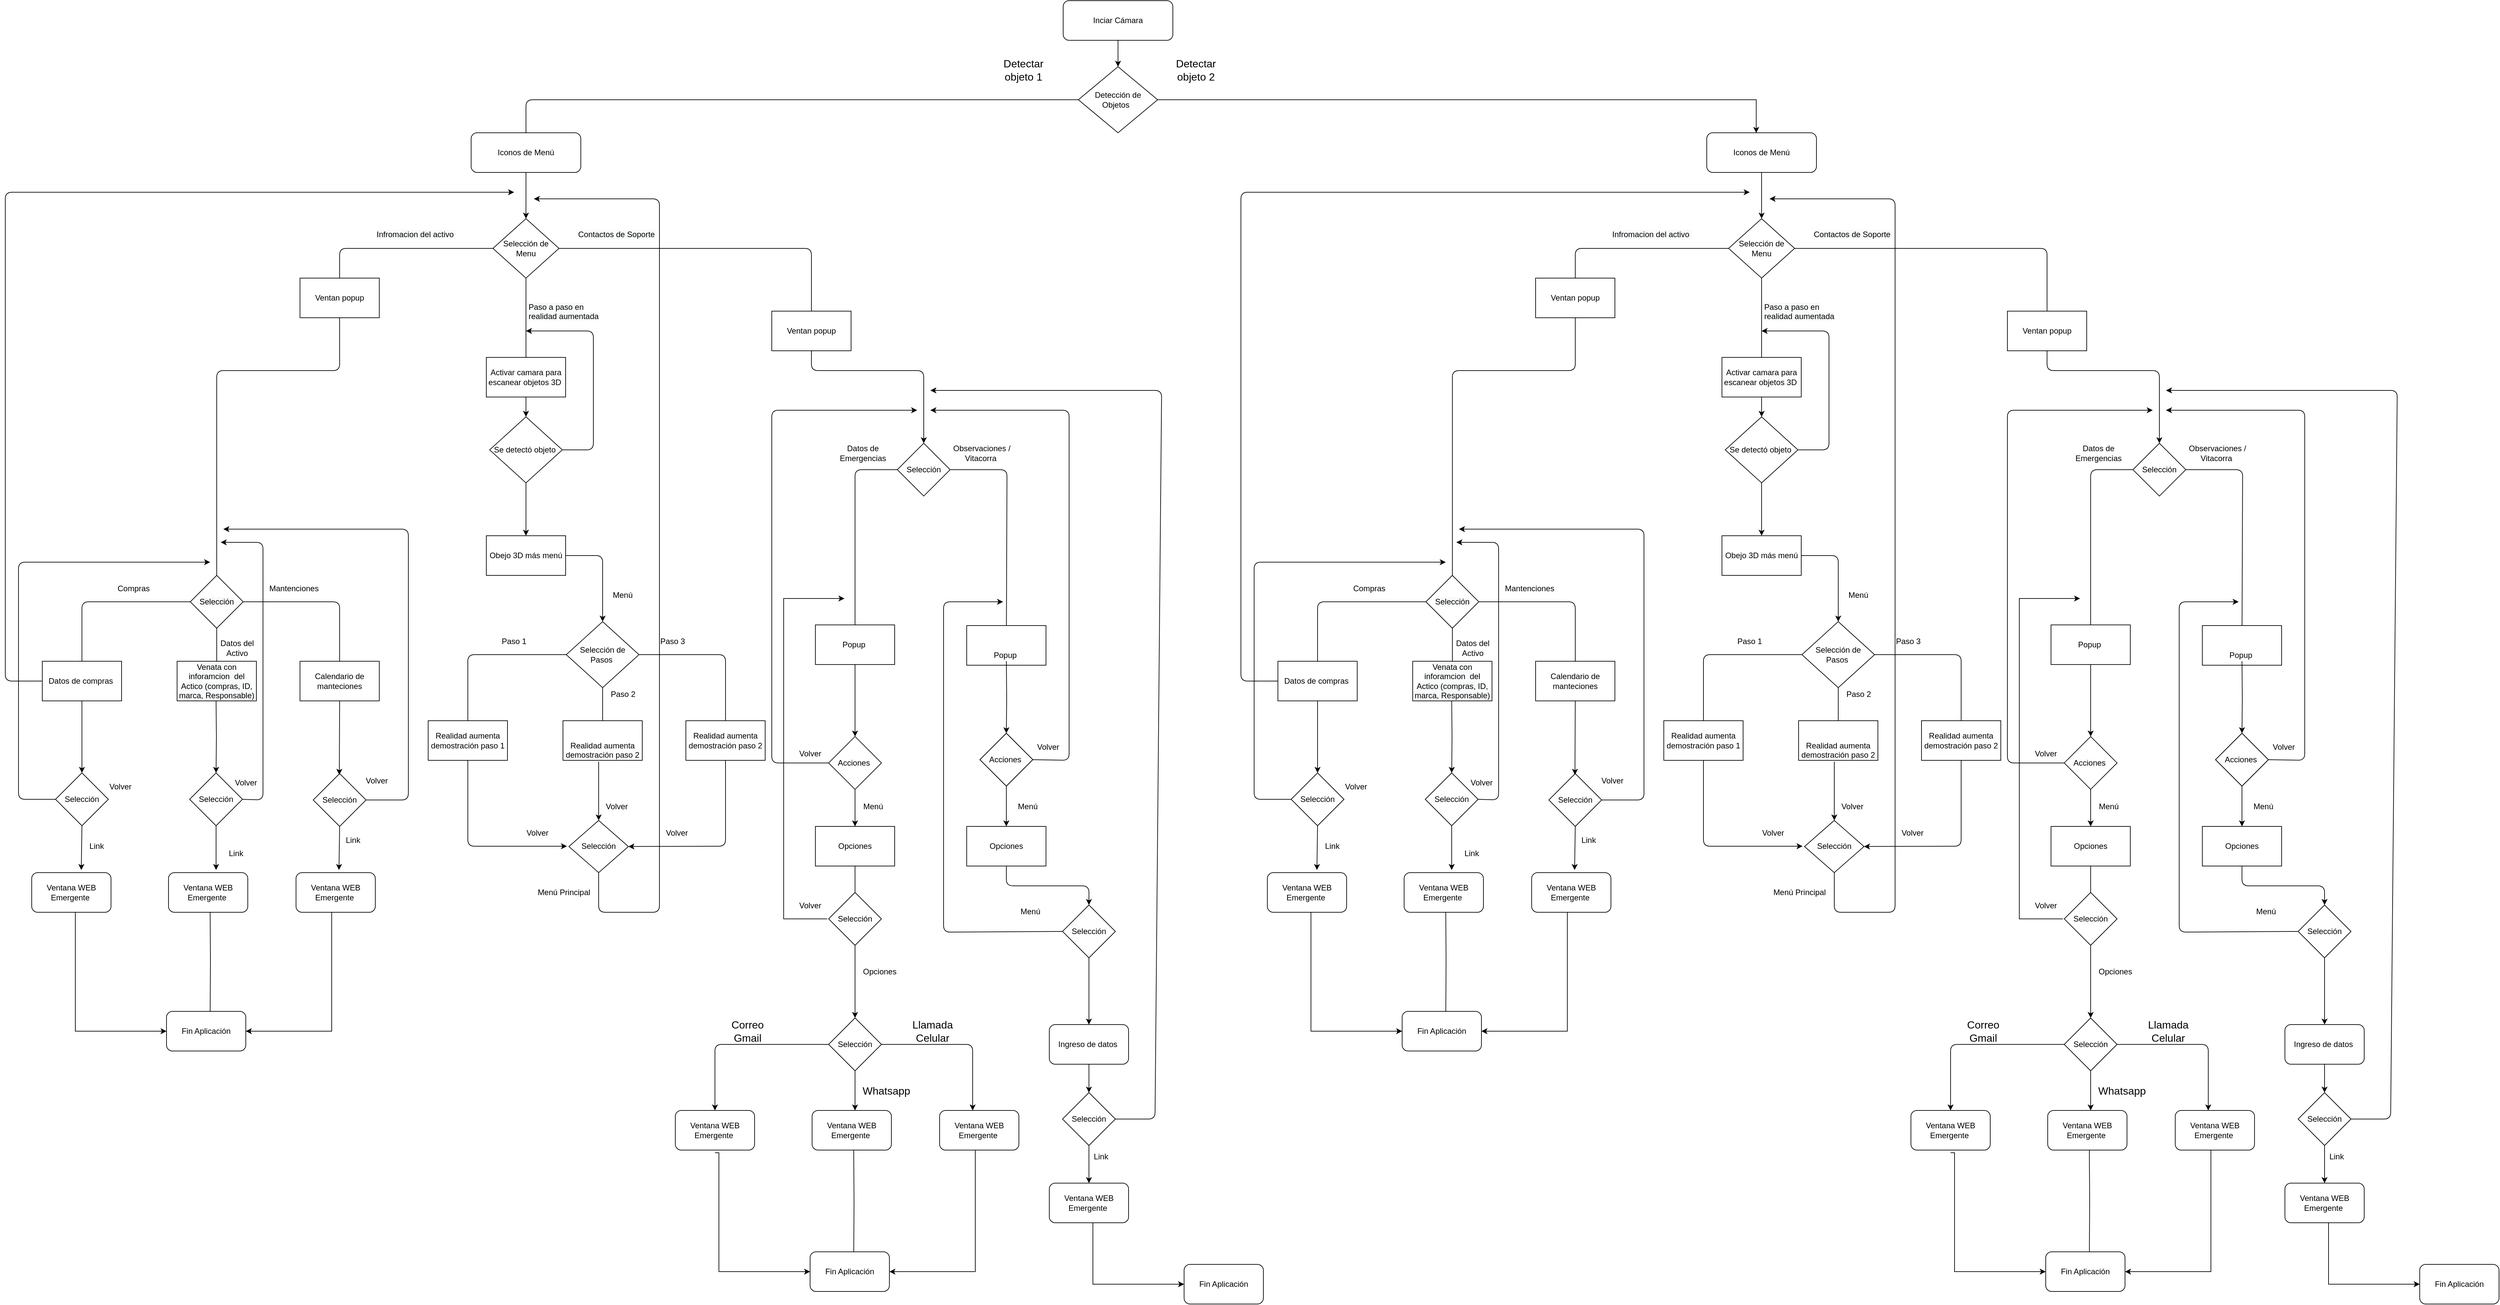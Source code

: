 <mxfile version="14.0.5" type="github"><diagram id="n-ttd5dStxRrCaQWThvV" name="Page-1"><mxGraphModel dx="5567" dy="2350" grid="1" gridSize="10" guides="1" tooltips="1" connect="1" arrows="1" fold="1" page="1" pageScale="1" pageWidth="827" pageHeight="1169" math="0" shadow="0"><root><mxCell id="0"/><mxCell id="1" parent="0"/><mxCell id="MlQa0tEh4fa47l_z2eBq-1" value="Iconos de Menú" style="rounded=1;whiteSpace=wrap;html=1;" vertex="1" parent="1"><mxGeometry x="45" y="200" width="166" height="60" as="geometry"/></mxCell><mxCell id="MlQa0tEh4fa47l_z2eBq-2" value="Selección de Menu" style="rhombus;whiteSpace=wrap;html=1;" vertex="1" parent="1"><mxGeometry x="78" y="330" width="100" height="90" as="geometry"/></mxCell><mxCell id="MlQa0tEh4fa47l_z2eBq-3" value="Ventan popup" style="rounded=0;whiteSpace=wrap;html=1;" vertex="1" parent="1"><mxGeometry x="-214" y="420" width="120" height="60" as="geometry"/></mxCell><mxCell id="MlQa0tEh4fa47l_z2eBq-4" value="Activar camara para escanear objetos 3D&amp;nbsp;" style="rounded=0;whiteSpace=wrap;html=1;" vertex="1" parent="1"><mxGeometry x="68" y="540" width="120" height="60" as="geometry"/></mxCell><mxCell id="MlQa0tEh4fa47l_z2eBq-5" value="Ventan popup" style="rounded=0;whiteSpace=wrap;html=1;" vertex="1" parent="1"><mxGeometry x="500" y="470" width="120" height="60" as="geometry"/></mxCell><mxCell id="MlQa0tEh4fa47l_z2eBq-6" value="" style="endArrow=none;html=1;entryX=0;entryY=0.5;entryDx=0;entryDy=0;exitX=0.5;exitY=0;exitDx=0;exitDy=0;" edge="1" parent="1" source="MlQa0tEh4fa47l_z2eBq-3" target="MlQa0tEh4fa47l_z2eBq-2"><mxGeometry width="50" height="50" relative="1" as="geometry"><mxPoint x="104" y="540" as="sourcePoint"/><mxPoint x="154" y="490" as="targetPoint"/><Array as="points"><mxPoint x="-154" y="375"/></Array></mxGeometry></mxCell><mxCell id="MlQa0tEh4fa47l_z2eBq-7" value="" style="endArrow=none;html=1;entryX=1;entryY=0.5;entryDx=0;entryDy=0;exitX=0.5;exitY=0;exitDx=0;exitDy=0;" edge="1" parent="1" source="MlQa0tEh4fa47l_z2eBq-5" target="MlQa0tEh4fa47l_z2eBq-2"><mxGeometry width="50" height="50" relative="1" as="geometry"><mxPoint x="-56" y="460" as="sourcePoint"/><mxPoint x="98" y="390" as="targetPoint"/><Array as="points"><mxPoint x="560" y="375"/><mxPoint x="420" y="375"/></Array></mxGeometry></mxCell><mxCell id="MlQa0tEh4fa47l_z2eBq-8" value="" style="endArrow=none;html=1;entryX=0.5;entryY=1;entryDx=0;entryDy=0;exitX=0.5;exitY=0;exitDx=0;exitDy=0;" edge="1" parent="1" source="MlQa0tEh4fa47l_z2eBq-4" target="MlQa0tEh4fa47l_z2eBq-2"><mxGeometry width="50" height="50" relative="1" as="geometry"><mxPoint x="104" y="540" as="sourcePoint"/><mxPoint x="154" y="490" as="targetPoint"/></mxGeometry></mxCell><mxCell id="MlQa0tEh4fa47l_z2eBq-16" style="edgeStyle=orthogonalEdgeStyle;rounded=0;orthogonalLoop=1;jettySize=auto;html=1;exitX=1;exitY=0.5;exitDx=0;exitDy=0;entryX=0.451;entryY=0.003;entryDx=0;entryDy=0;entryPerimeter=0;" edge="1" parent="1" source="MlQa0tEh4fa47l_z2eBq-12" target="MlQa0tEh4fa47l_z2eBq-355"><mxGeometry relative="1" as="geometry"><mxPoint x="1918" y="242.99" as="targetPoint"/><Array as="points"><mxPoint x="1990" y="150"/></Array></mxGeometry></mxCell><mxCell id="MlQa0tEh4fa47l_z2eBq-12" value="Detección de Objetos&amp;nbsp;&amp;nbsp;" style="rhombus;whiteSpace=wrap;html=1;" vertex="1" parent="1"><mxGeometry x="964" y="100" width="120" height="100" as="geometry"/></mxCell><mxCell id="MlQa0tEh4fa47l_z2eBq-14" value="" style="endArrow=none;html=1;exitX=0;exitY=0.5;exitDx=0;exitDy=0;entryX=0.5;entryY=0;entryDx=0;entryDy=0;" edge="1" parent="1" source="MlQa0tEh4fa47l_z2eBq-12" target="MlQa0tEh4fa47l_z2eBq-1"><mxGeometry width="50" height="50" relative="1" as="geometry"><mxPoint x="390" y="230" as="sourcePoint"/><mxPoint x="133" y="110" as="targetPoint"/><Array as="points"><mxPoint x="128" y="150"/></Array></mxGeometry></mxCell><mxCell id="MlQa0tEh4fa47l_z2eBq-24" value="" style="edgeStyle=orthogonalEdgeStyle;rounded=0;orthogonalLoop=1;jettySize=auto;html=1;" edge="1" parent="1" source="MlQa0tEh4fa47l_z2eBq-23" target="MlQa0tEh4fa47l_z2eBq-12"><mxGeometry relative="1" as="geometry"/></mxCell><mxCell id="MlQa0tEh4fa47l_z2eBq-23" value="Inciar Cámara" style="rounded=1;whiteSpace=wrap;html=1;" vertex="1" parent="1"><mxGeometry x="941" width="166" height="60" as="geometry"/></mxCell><mxCell id="MlQa0tEh4fa47l_z2eBq-38" value="&#10;&#10;&lt;span style=&quot;color: rgb(0, 0, 0); font-family: helvetica; font-size: 12px; font-style: normal; font-weight: 400; letter-spacing: normal; text-align: center; text-indent: 0px; text-transform: none; word-spacing: 0px; background-color: rgb(248, 249, 250); display: inline; float: none;&quot;&gt;Selección&lt;/span&gt;&#10;&#10;" style="rhombus;whiteSpace=wrap;html=1;" vertex="1" parent="1"><mxGeometry x="-380" y="870" width="80" height="80" as="geometry"/></mxCell><mxCell id="MlQa0tEh4fa47l_z2eBq-39" value="" style="endArrow=none;html=1;exitX=0.5;exitY=0;exitDx=0;exitDy=0;entryX=0.5;entryY=1;entryDx=0;entryDy=0;" edge="1" parent="1" source="MlQa0tEh4fa47l_z2eBq-38" target="MlQa0tEh4fa47l_z2eBq-3"><mxGeometry width="50" height="50" relative="1" as="geometry"><mxPoint x="360" y="620" as="sourcePoint"/><mxPoint x="410" y="570" as="targetPoint"/><Array as="points"><mxPoint x="-340" y="560"/><mxPoint x="-154" y="560"/></Array></mxGeometry></mxCell><mxCell id="MlQa0tEh4fa47l_z2eBq-40" value="" style="endArrow=none;html=1;exitX=0;exitY=0.5;exitDx=0;exitDy=0;" edge="1" parent="1" source="MlQa0tEh4fa47l_z2eBq-38" target="MlQa0tEh4fa47l_z2eBq-41"><mxGeometry width="50" height="50" relative="1" as="geometry"><mxPoint x="86" y="890" as="sourcePoint"/><mxPoint x="136" y="840" as="targetPoint"/><Array as="points"><mxPoint x="-544" y="910"/></Array></mxGeometry></mxCell><mxCell id="MlQa0tEh4fa47l_z2eBq-72" value="" style="edgeStyle=orthogonalEdgeStyle;rounded=0;orthogonalLoop=1;jettySize=auto;html=1;entryX=0.5;entryY=0;entryDx=0;entryDy=0;" edge="1" parent="1" source="MlQa0tEh4fa47l_z2eBq-41" target="MlQa0tEh4fa47l_z2eBq-86"><mxGeometry relative="1" as="geometry"/></mxCell><mxCell id="MlQa0tEh4fa47l_z2eBq-41" value="Datos de compras&amp;nbsp;" style="rounded=0;whiteSpace=wrap;html=1;" vertex="1" parent="1"><mxGeometry x="-604" y="1000" width="120" height="60" as="geometry"/></mxCell><mxCell id="MlQa0tEh4fa47l_z2eBq-42" value="" style="endArrow=none;html=1;exitX=0.5;exitY=1;exitDx=0;exitDy=0;" edge="1" parent="1" target="MlQa0tEh4fa47l_z2eBq-43" source="MlQa0tEh4fa47l_z2eBq-38"><mxGeometry width="50" height="50" relative="1" as="geometry"><mxPoint x="-354" y="950" as="sourcePoint"/><mxPoint x="306" y="870" as="targetPoint"/></mxGeometry></mxCell><mxCell id="MlQa0tEh4fa47l_z2eBq-43" value="&#10;&#10;&lt;span style=&quot;color: rgb(0, 0, 0); font-family: helvetica; font-size: 12px; font-style: normal; font-weight: 400; letter-spacing: normal; text-align: center; text-indent: 0px; text-transform: none; word-spacing: 0px; background-color: rgb(248, 249, 250); display: inline; float: none;&quot;&gt;Venata con inforamcion&amp;nbsp; del Actico (compras, ID, marca, Responsable)&lt;/span&gt;&#10;&#10;" style="rounded=0;whiteSpace=wrap;html=1;" vertex="1" parent="1"><mxGeometry x="-400" y="1000" width="120" height="60" as="geometry"/></mxCell><mxCell id="MlQa0tEh4fa47l_z2eBq-44" value="" style="endArrow=none;html=1;exitX=1;exitY=0.5;exitDx=0;exitDy=0;" edge="1" parent="1" target="MlQa0tEh4fa47l_z2eBq-45" source="MlQa0tEh4fa47l_z2eBq-38"><mxGeometry width="50" height="50" relative="1" as="geometry"><mxPoint x="10" y="935" as="sourcePoint"/><mxPoint x="526" y="865" as="targetPoint"/><Array as="points"><mxPoint x="-154" y="910"/></Array></mxGeometry></mxCell><mxCell id="MlQa0tEh4fa47l_z2eBq-45" value="Calendario de manteciones" style="rounded=0;whiteSpace=wrap;html=1;" vertex="1" parent="1"><mxGeometry x="-214" y="1000" width="120" height="60" as="geometry"/></mxCell><mxCell id="MlQa0tEh4fa47l_z2eBq-46" value="Compras&amp;nbsp;" style="text;html=1;strokeColor=none;fillColor=none;align=center;verticalAlign=middle;whiteSpace=wrap;rounded=0;" vertex="1" parent="1"><mxGeometry x="-484" y="880" width="40" height="20" as="geometry"/></mxCell><mxCell id="MlQa0tEh4fa47l_z2eBq-47" value="Datos del Activo" style="text;html=1;strokeColor=none;fillColor=none;align=center;verticalAlign=middle;whiteSpace=wrap;rounded=0;" vertex="1" parent="1"><mxGeometry x="-344" y="970" width="70" height="20" as="geometry"/></mxCell><mxCell id="MlQa0tEh4fa47l_z2eBq-48" value="Mantenciones" style="text;html=1;strokeColor=none;fillColor=none;align=center;verticalAlign=middle;whiteSpace=wrap;rounded=0;" vertex="1" parent="1"><mxGeometry x="-274" y="880" width="102" height="20" as="geometry"/></mxCell><mxCell id="MlQa0tEh4fa47l_z2eBq-49" value="Selección de Pasos&amp;nbsp;" style="rhombus;whiteSpace=wrap;html=1;" vertex="1" parent="1"><mxGeometry x="189" y="940" width="110" height="100" as="geometry"/></mxCell><mxCell id="MlQa0tEh4fa47l_z2eBq-50" value="" style="endArrow=none;html=1;exitX=0;exitY=0.5;exitDx=0;exitDy=0;" edge="1" parent="1" source="MlQa0tEh4fa47l_z2eBq-49" target="MlQa0tEh4fa47l_z2eBq-51"><mxGeometry width="50" height="50" relative="1" as="geometry"><mxPoint x="670" y="850" as="sourcePoint"/><mxPoint x="720" y="800" as="targetPoint"/><Array as="points"><mxPoint x="40" y="990"/></Array></mxGeometry></mxCell><mxCell id="MlQa0tEh4fa47l_z2eBq-51" value="Realidad aumenta demostración paso 1" style="rounded=0;whiteSpace=wrap;html=1;" vertex="1" parent="1"><mxGeometry x="-20" y="1090" width="120" height="60" as="geometry"/></mxCell><mxCell id="MlQa0tEh4fa47l_z2eBq-52" value="" style="endArrow=none;html=1;exitX=0.5;exitY=1;exitDx=0;exitDy=0;" edge="1" parent="1" target="MlQa0tEh4fa47l_z2eBq-53"><mxGeometry width="50" height="50" relative="1" as="geometry"><mxPoint x="244" y="1040" as="sourcePoint"/><mxPoint x="890" y="950" as="targetPoint"/></mxGeometry></mxCell><mxCell id="MlQa0tEh4fa47l_z2eBq-53" value="&lt;br&gt;&lt;br&gt;Realidad aumenta demostración paso 2" style="rounded=0;whiteSpace=wrap;html=1;" vertex="1" parent="1"><mxGeometry x="184" y="1090" width="120" height="60" as="geometry"/></mxCell><mxCell id="MlQa0tEh4fa47l_z2eBq-54" value="" style="endArrow=none;html=1;exitX=1;exitY=0.5;exitDx=0;exitDy=0;" edge="1" parent="1" source="MlQa0tEh4fa47l_z2eBq-49" target="MlQa0tEh4fa47l_z2eBq-55"><mxGeometry width="50" height="50" relative="1" as="geometry"><mxPoint x="594" y="895" as="sourcePoint"/><mxPoint x="1110" y="825" as="targetPoint"/><Array as="points"><mxPoint x="430" y="990"/></Array></mxGeometry></mxCell><mxCell id="MlQa0tEh4fa47l_z2eBq-55" value="Realidad aumenta demostración paso 2" style="rounded=0;whiteSpace=wrap;html=1;" vertex="1" parent="1"><mxGeometry x="370" y="1090" width="120" height="60" as="geometry"/></mxCell><mxCell id="MlQa0tEh4fa47l_z2eBq-56" value="Paso 1" style="text;html=1;strokeColor=none;fillColor=none;align=center;verticalAlign=middle;whiteSpace=wrap;rounded=0;" vertex="1" parent="1"><mxGeometry x="90" y="960" width="40" height="20" as="geometry"/></mxCell><mxCell id="MlQa0tEh4fa47l_z2eBq-57" value="Paso 2" style="text;html=1;strokeColor=none;fillColor=none;align=center;verticalAlign=middle;whiteSpace=wrap;rounded=0;" vertex="1" parent="1"><mxGeometry x="240" y="1040" width="70" height="20" as="geometry"/></mxCell><mxCell id="MlQa0tEh4fa47l_z2eBq-58" value="Paso 3" style="text;html=1;strokeColor=none;fillColor=none;align=center;verticalAlign=middle;whiteSpace=wrap;rounded=0;" vertex="1" parent="1"><mxGeometry x="299" y="960" width="102" height="20" as="geometry"/></mxCell><mxCell id="MlQa0tEh4fa47l_z2eBq-62" value="&lt;font style=&quot;font-size: 16px&quot;&gt;Detectar objeto 1&lt;/font&gt;" style="text;html=1;strokeColor=none;fillColor=none;align=center;verticalAlign=middle;whiteSpace=wrap;rounded=0;" vertex="1" parent="1"><mxGeometry x="846" y="80" width="70" height="50" as="geometry"/></mxCell><mxCell id="MlQa0tEh4fa47l_z2eBq-63" value="&lt;font style=&quot;font-size: 16px&quot;&gt;Detectar objeto 2&lt;/font&gt;" style="text;html=1;strokeColor=none;fillColor=none;align=center;verticalAlign=middle;whiteSpace=wrap;rounded=0;" vertex="1" parent="1"><mxGeometry x="1107" y="80" width="70" height="50" as="geometry"/></mxCell><mxCell id="MlQa0tEh4fa47l_z2eBq-66" value="" style="endArrow=classic;html=1;exitX=0.5;exitY=1;exitDx=0;exitDy=0;entryX=0.5;entryY=0;entryDx=0;entryDy=0;" edge="1" parent="1" source="MlQa0tEh4fa47l_z2eBq-1" target="MlQa0tEh4fa47l_z2eBq-2"><mxGeometry width="50" height="50" relative="1" as="geometry"><mxPoint x="130" y="240" as="sourcePoint"/><mxPoint x="180" y="190" as="targetPoint"/></mxGeometry></mxCell><mxCell id="MlQa0tEh4fa47l_z2eBq-67" value="&lt;span style=&quot;color: rgb(0, 0, 0); font-family: helvetica; font-size: 12px; font-style: normal; font-weight: 400; letter-spacing: normal; text-align: center; text-indent: 0px; text-transform: none; word-spacing: 0px; background-color: rgb(248, 249, 250); display: inline; float: none;&quot;&gt;Infromacion del activo&amp;nbsp;&lt;/span&gt;" style="text;whiteSpace=wrap;html=1;" vertex="1" parent="1"><mxGeometry x="-100" y="340" width="150" height="30" as="geometry"/></mxCell><mxCell id="MlQa0tEh4fa47l_z2eBq-69" value="&lt;span style=&quot;color: rgb(0, 0, 0); font-family: helvetica; font-size: 12px; font-style: normal; font-weight: 400; letter-spacing: normal; text-align: center; text-indent: 0px; text-transform: none; word-spacing: 0px; background-color: rgb(248, 249, 250); display: inline; float: none;&quot;&gt;Paso a paso en realidad aumentada&lt;/span&gt;" style="text;whiteSpace=wrap;html=1;" vertex="1" parent="1"><mxGeometry x="130" y="450" width="110" height="40" as="geometry"/></mxCell><mxCell id="MlQa0tEh4fa47l_z2eBq-70" value="&lt;span style=&quot;color: rgb(0, 0, 0); font-family: helvetica; font-size: 12px; font-style: normal; font-weight: 400; letter-spacing: normal; text-align: center; text-indent: 0px; text-transform: none; word-spacing: 0px; background-color: rgb(248, 249, 250); display: inline; float: none;&quot;&gt;Contactos de Soporte&amp;nbsp;&lt;/span&gt;" style="text;whiteSpace=wrap;html=1;" vertex="1" parent="1"><mxGeometry x="205" y="340" width="140" height="30" as="geometry"/></mxCell><mxCell id="MlQa0tEh4fa47l_z2eBq-101" style="edgeStyle=orthogonalEdgeStyle;rounded=0;orthogonalLoop=1;jettySize=auto;html=1;entryX=0;entryY=0.5;entryDx=0;entryDy=0;" edge="1" parent="1" target="MlQa0tEh4fa47l_z2eBq-109"><mxGeometry relative="1" as="geometry"><mxPoint x="-554" y="1430" as="targetPoint"/><mxPoint x="-560" y="1380" as="sourcePoint"/><Array as="points"><mxPoint x="-554" y="1560"/></Array></mxGeometry></mxCell><mxCell id="MlQa0tEh4fa47l_z2eBq-76" value="" style="edgeStyle=orthogonalEdgeStyle;rounded=0;orthogonalLoop=1;jettySize=auto;html=1;entryX=0.5;entryY=0;entryDx=0;entryDy=0;" edge="1" parent="1" target="MlQa0tEh4fa47l_z2eBq-105"><mxGeometry relative="1" as="geometry"><mxPoint x="-341" y="1060" as="sourcePoint"/><mxPoint x="-341" y="1130" as="targetPoint"/></mxGeometry></mxCell><mxCell id="MlQa0tEh4fa47l_z2eBq-86" value="Selección" style="rhombus;whiteSpace=wrap;html=1;" vertex="1" parent="1"><mxGeometry x="-584" y="1169" width="80" height="80" as="geometry"/></mxCell><mxCell id="MlQa0tEh4fa47l_z2eBq-91" value="" style="endArrow=classic;html=1;exitX=0;exitY=0.5;exitDx=0;exitDy=0;" edge="1" parent="1" source="MlQa0tEh4fa47l_z2eBq-86"><mxGeometry width="50" height="50" relative="1" as="geometry"><mxPoint x="-474" y="1300" as="sourcePoint"/><mxPoint x="-350" y="850" as="targetPoint"/><Array as="points"><mxPoint x="-640" y="1209"/><mxPoint x="-640" y="1070"/><mxPoint x="-640" y="850"/></Array></mxGeometry></mxCell><mxCell id="MlQa0tEh4fa47l_z2eBq-93" value="Volver&amp;nbsp;" style="text;html=1;strokeColor=none;fillColor=none;align=center;verticalAlign=middle;whiteSpace=wrap;rounded=0;" vertex="1" parent="1"><mxGeometry x="-504" y="1180" width="40" height="20" as="geometry"/></mxCell><mxCell id="MlQa0tEh4fa47l_z2eBq-94" value="" style="endArrow=classic;html=1;exitX=0;exitY=0.5;exitDx=0;exitDy=0;" edge="1" parent="1" source="MlQa0tEh4fa47l_z2eBq-41"><mxGeometry width="50" height="50" relative="1" as="geometry"><mxPoint x="130" y="1080" as="sourcePoint"/><mxPoint x="110" y="290" as="targetPoint"/><Array as="points"><mxPoint x="-660" y="1030"/><mxPoint x="-660" y="290"/></Array></mxGeometry></mxCell><mxCell id="MlQa0tEh4fa47l_z2eBq-95" value="" style="endArrow=classic;html=1;exitX=0.5;exitY=1;exitDx=0;exitDy=0;entryX=0.625;entryY=0.2;entryDx=0;entryDy=0;entryPerimeter=0;" edge="1" parent="1" source="MlQa0tEh4fa47l_z2eBq-86"><mxGeometry width="50" height="50" relative="1" as="geometry"><mxPoint x="16" y="1080" as="sourcePoint"/><mxPoint x="-545" y="1316" as="targetPoint"/></mxGeometry></mxCell><mxCell id="MlQa0tEh4fa47l_z2eBq-98" value="Link&amp;nbsp;" style="text;html=1;strokeColor=none;fillColor=none;align=center;verticalAlign=middle;whiteSpace=wrap;rounded=0;" vertex="1" parent="1"><mxGeometry x="-540" y="1270" width="40" height="20" as="geometry"/></mxCell><mxCell id="MlQa0tEh4fa47l_z2eBq-103" style="edgeStyle=orthogonalEdgeStyle;rounded=0;orthogonalLoop=1;jettySize=auto;html=1;exitX=0.55;exitY=0.95;exitDx=0;exitDy=0;exitPerimeter=0;entryX=0.55;entryY=0.167;entryDx=0;entryDy=0;entryPerimeter=0;" edge="1" parent="1" target="MlQa0tEh4fa47l_z2eBq-109"><mxGeometry relative="1" as="geometry"><mxPoint x="-370" y="1430" as="targetPoint"/><mxPoint x="-350" y="1376" as="sourcePoint"/></mxGeometry></mxCell><mxCell id="MlQa0tEh4fa47l_z2eBq-105" value="Selección" style="rhombus;whiteSpace=wrap;html=1;" vertex="1" parent="1"><mxGeometry x="-381" y="1169" width="80" height="80" as="geometry"/></mxCell><mxCell id="MlQa0tEh4fa47l_z2eBq-106" value="Volver&amp;nbsp;" style="text;html=1;strokeColor=none;fillColor=none;align=center;verticalAlign=middle;whiteSpace=wrap;rounded=0;" vertex="1" parent="1"><mxGeometry x="-314" y="1173.95" width="40" height="20" as="geometry"/></mxCell><mxCell id="MlQa0tEh4fa47l_z2eBq-107" value="" style="endArrow=classic;html=1;exitX=0.5;exitY=1;exitDx=0;exitDy=0;entryX=0.625;entryY=0.2;entryDx=0;entryDy=0;entryPerimeter=0;" edge="1" parent="1" source="MlQa0tEh4fa47l_z2eBq-105"><mxGeometry width="50" height="50" relative="1" as="geometry"><mxPoint x="220" y="1080" as="sourcePoint"/><mxPoint x="-341" y="1316" as="targetPoint"/></mxGeometry></mxCell><mxCell id="MlQa0tEh4fa47l_z2eBq-108" value="Link&amp;nbsp;" style="text;html=1;strokeColor=none;fillColor=none;align=center;verticalAlign=middle;whiteSpace=wrap;rounded=0;" vertex="1" parent="1"><mxGeometry x="-329" y="1281" width="40" height="20" as="geometry"/></mxCell><mxCell id="MlQa0tEh4fa47l_z2eBq-109" value="Fin Aplicación" style="rounded=1;whiteSpace=wrap;html=1;" vertex="1" parent="1"><mxGeometry x="-416" y="1530" width="120" height="60" as="geometry"/></mxCell><mxCell id="MlQa0tEh4fa47l_z2eBq-110" style="edgeStyle=orthogonalEdgeStyle;rounded=0;orthogonalLoop=1;jettySize=auto;html=1;exitX=0.55;exitY=0.95;exitDx=0;exitDy=0;exitPerimeter=0;entryX=1;entryY=0.5;entryDx=0;entryDy=0;" edge="1" parent="1" target="MlQa0tEh4fa47l_z2eBq-109"><mxGeometry relative="1" as="geometry"><mxPoint x="-166" y="1421" as="targetPoint"/><mxPoint x="-164" y="1376" as="sourcePoint"/><Array as="points"><mxPoint x="-166" y="1560"/></Array></mxGeometry></mxCell><mxCell id="MlQa0tEh4fa47l_z2eBq-112" value="Selección" style="rhombus;whiteSpace=wrap;html=1;" vertex="1" parent="1"><mxGeometry x="-194" y="1170" width="80" height="80" as="geometry"/></mxCell><mxCell id="MlQa0tEh4fa47l_z2eBq-113" value="Volver&amp;nbsp;" style="text;html=1;strokeColor=none;fillColor=none;align=center;verticalAlign=middle;whiteSpace=wrap;rounded=0;" vertex="1" parent="1"><mxGeometry x="-116" y="1171" width="40" height="20" as="geometry"/></mxCell><mxCell id="MlQa0tEh4fa47l_z2eBq-114" value="" style="endArrow=classic;html=1;exitX=0.5;exitY=1;exitDx=0;exitDy=0;entryX=0.625;entryY=0.2;entryDx=0;entryDy=0;entryPerimeter=0;" edge="1" parent="1" source="MlQa0tEh4fa47l_z2eBq-112"><mxGeometry width="50" height="50" relative="1" as="geometry"><mxPoint x="404" y="1071" as="sourcePoint"/><mxPoint x="-155" y="1316" as="targetPoint"/></mxGeometry></mxCell><mxCell id="MlQa0tEh4fa47l_z2eBq-115" value="Link&amp;nbsp;" style="text;html=1;strokeColor=none;fillColor=none;align=center;verticalAlign=middle;whiteSpace=wrap;rounded=0;" vertex="1" parent="1"><mxGeometry x="-152" y="1261" width="40" height="20" as="geometry"/></mxCell><mxCell id="MlQa0tEh4fa47l_z2eBq-119" value="" style="endArrow=classic;html=1;exitX=1;exitY=0.5;exitDx=0;exitDy=0;" edge="1" parent="1" source="MlQa0tEh4fa47l_z2eBq-105"><mxGeometry width="50" height="50" relative="1" as="geometry"><mxPoint x="-286" y="1219.0" as="sourcePoint"/><mxPoint x="-334" y="820" as="targetPoint"/><Array as="points"><mxPoint x="-270" y="1210"/><mxPoint x="-270" y="1010"/><mxPoint x="-270" y="820"/></Array></mxGeometry></mxCell><mxCell id="MlQa0tEh4fa47l_z2eBq-120" value="" style="endArrow=classic;html=1;exitX=0.5;exitY=1;exitDx=0;exitDy=0;entryX=0.494;entryY=0.025;entryDx=0;entryDy=0;entryPerimeter=0;" edge="1" parent="1" source="MlQa0tEh4fa47l_z2eBq-45" target="MlQa0tEh4fa47l_z2eBq-112"><mxGeometry width="50" height="50" relative="1" as="geometry"><mxPoint x="-144" y="1160" as="sourcePoint"/><mxPoint x="-94" y="1110" as="targetPoint"/></mxGeometry></mxCell><mxCell id="MlQa0tEh4fa47l_z2eBq-121" value="" style="endArrow=classic;html=1;exitX=1;exitY=0.5;exitDx=0;exitDy=0;" edge="1" parent="1" source="MlQa0tEh4fa47l_z2eBq-112"><mxGeometry width="50" height="50" relative="1" as="geometry"><mxPoint x="-105" y="1209.0" as="sourcePoint"/><mxPoint x="-330" y="800" as="targetPoint"/><Array as="points"><mxPoint x="-50" y="1210"/><mxPoint x="-50" y="1150"/><mxPoint x="-50" y="1050"/><mxPoint x="-50" y="800"/></Array></mxGeometry></mxCell><mxCell id="MlQa0tEh4fa47l_z2eBq-122" value="Se detectó objeto&amp;nbsp;" style="rhombus;whiteSpace=wrap;html=1;" vertex="1" parent="1"><mxGeometry x="73" y="630" width="110" height="100" as="geometry"/></mxCell><mxCell id="MlQa0tEh4fa47l_z2eBq-123" value="" style="endArrow=classic;html=1;" edge="1" parent="1"><mxGeometry width="50" height="50" relative="1" as="geometry"><mxPoint x="183" y="680" as="sourcePoint"/><mxPoint x="128" y="500" as="targetPoint"/><Array as="points"><mxPoint x="230" y="680"/><mxPoint x="230" y="500"/></Array></mxGeometry></mxCell><mxCell id="MlQa0tEh4fa47l_z2eBq-125" value="" style="endArrow=classic;html=1;exitX=0.5;exitY=1;exitDx=0;exitDy=0;" edge="1" parent="1" source="MlQa0tEh4fa47l_z2eBq-4" target="MlQa0tEh4fa47l_z2eBq-122"><mxGeometry width="50" height="50" relative="1" as="geometry"><mxPoint x="130" y="700" as="sourcePoint"/><mxPoint x="180" y="650" as="targetPoint"/></mxGeometry></mxCell><mxCell id="MlQa0tEh4fa47l_z2eBq-127" value="Obejo 3D más menú" style="rounded=0;whiteSpace=wrap;html=1;" vertex="1" parent="1"><mxGeometry x="68" y="810" width="120" height="60" as="geometry"/></mxCell><mxCell id="MlQa0tEh4fa47l_z2eBq-128" value="" style="endArrow=classic;html=1;exitX=0.5;exitY=1;exitDx=0;exitDy=0;entryX=0.5;entryY=0;entryDx=0;entryDy=0;" edge="1" parent="1" source="MlQa0tEh4fa47l_z2eBq-122" target="MlQa0tEh4fa47l_z2eBq-127"><mxGeometry width="50" height="50" relative="1" as="geometry"><mxPoint x="14" y="740" as="sourcePoint"/><mxPoint x="10" y="810" as="targetPoint"/><Array as="points"/></mxGeometry></mxCell><mxCell id="MlQa0tEh4fa47l_z2eBq-130" value="" style="endArrow=classic;html=1;exitX=1;exitY=0.5;exitDx=0;exitDy=0;entryX=0.5;entryY=0;entryDx=0;entryDy=0;" edge="1" parent="1" source="MlQa0tEh4fa47l_z2eBq-127" target="MlQa0tEh4fa47l_z2eBq-49"><mxGeometry width="50" height="50" relative="1" as="geometry"><mxPoint x="220" y="930" as="sourcePoint"/><mxPoint x="270" y="880" as="targetPoint"/><Array as="points"><mxPoint x="244" y="840"/></Array></mxGeometry></mxCell><mxCell id="MlQa0tEh4fa47l_z2eBq-131" value="Menú" style="text;html=1;align=center;verticalAlign=middle;resizable=0;points=[];autosize=1;" vertex="1" parent="1"><mxGeometry x="249" y="890" width="50" height="20" as="geometry"/></mxCell><mxCell id="MlQa0tEh4fa47l_z2eBq-133" value="" style="endArrow=classic;html=1;exitX=0.5;exitY=1;exitDx=0;exitDy=0;" edge="1" parent="1" source="MlQa0tEh4fa47l_z2eBq-51"><mxGeometry width="50" height="50" relative="1" as="geometry"><mxPoint x="290" y="1070" as="sourcePoint"/><mxPoint x="190" y="1280" as="targetPoint"/><Array as="points"><mxPoint x="40" y="1280"/></Array></mxGeometry></mxCell><mxCell id="MlQa0tEh4fa47l_z2eBq-134" value="" style="endArrow=classic;html=1;exitX=0.5;exitY=1;exitDx=0;exitDy=0;entryX=1;entryY=0.5;entryDx=0;entryDy=0;" edge="1" parent="1" source="MlQa0tEh4fa47l_z2eBq-55" target="MlQa0tEh4fa47l_z2eBq-354"><mxGeometry width="50" height="50" relative="1" as="geometry"><mxPoint x="50" y="1160" as="sourcePoint"/><mxPoint x="298" y="1280" as="targetPoint"/><Array as="points"><mxPoint x="430" y="1280"/></Array></mxGeometry></mxCell><mxCell id="MlQa0tEh4fa47l_z2eBq-135" value="" style="endArrow=classic;html=1;entryX=0.5;entryY=0;entryDx=0;entryDy=0;" edge="1" parent="1" target="MlQa0tEh4fa47l_z2eBq-354"><mxGeometry width="50" height="50" relative="1" as="geometry"><mxPoint x="238" y="1152" as="sourcePoint"/><mxPoint x="238" y="1260" as="targetPoint"/></mxGeometry></mxCell><mxCell id="MlQa0tEh4fa47l_z2eBq-136" value="" style="endArrow=classic;html=1;exitX=0.5;exitY=1;exitDx=0;exitDy=0;" edge="1" parent="1"><mxGeometry width="50" height="50" relative="1" as="geometry"><mxPoint x="238" y="1310" as="sourcePoint"/><mxPoint x="140" y="300" as="targetPoint"/><Array as="points"><mxPoint x="238" y="1380"/><mxPoint x="330" y="1380"/><mxPoint x="330" y="300"/></Array></mxGeometry></mxCell><mxCell id="MlQa0tEh4fa47l_z2eBq-137" value="Volver" style="text;html=1;align=center;verticalAlign=middle;resizable=0;points=[];autosize=1;" vertex="1" parent="1"><mxGeometry x="120" y="1250" width="50" height="20" as="geometry"/></mxCell><mxCell id="MlQa0tEh4fa47l_z2eBq-138" value="Volver" style="text;html=1;align=center;verticalAlign=middle;resizable=0;points=[];autosize=1;" vertex="1" parent="1"><mxGeometry x="240" y="1210" width="50" height="20" as="geometry"/></mxCell><mxCell id="MlQa0tEh4fa47l_z2eBq-142" value="Volver" style="text;html=1;align=center;verticalAlign=middle;resizable=0;points=[];autosize=1;" vertex="1" parent="1"><mxGeometry x="331" y="1250" width="50" height="20" as="geometry"/></mxCell><mxCell id="MlQa0tEh4fa47l_z2eBq-143" value="Menú Principal" style="text;html=1;align=center;verticalAlign=middle;resizable=0;points=[];autosize=1;" vertex="1" parent="1"><mxGeometry x="140" y="1340" width="90" height="20" as="geometry"/></mxCell><mxCell id="MlQa0tEh4fa47l_z2eBq-144" value="&lt;span&gt;Selección&lt;/span&gt;" style="rhombus;whiteSpace=wrap;html=1;" vertex="1" parent="1"><mxGeometry x="690" y="669.98" width="80" height="80" as="geometry"/></mxCell><mxCell id="MlQa0tEh4fa47l_z2eBq-145" value="" style="endArrow=none;html=1;exitX=0;exitY=0.5;exitDx=0;exitDy=0;" edge="1" parent="1" source="MlQa0tEh4fa47l_z2eBq-144" target="MlQa0tEh4fa47l_z2eBq-147"><mxGeometry width="50" height="50" relative="1" as="geometry"><mxPoint x="1256" y="689.98" as="sourcePoint"/><mxPoint x="1306" y="639.98" as="targetPoint"/><Array as="points"><mxPoint x="626" y="709.98"/></Array></mxGeometry></mxCell><mxCell id="MlQa0tEh4fa47l_z2eBq-146" value="" style="edgeStyle=orthogonalEdgeStyle;rounded=0;orthogonalLoop=1;jettySize=auto;html=1;entryX=0.5;entryY=0;entryDx=0;entryDy=0;" edge="1" parent="1" source="MlQa0tEh4fa47l_z2eBq-147" target="MlQa0tEh4fa47l_z2eBq-154"><mxGeometry relative="1" as="geometry"/></mxCell><mxCell id="MlQa0tEh4fa47l_z2eBq-147" value="Popup&amp;nbsp;" style="rounded=0;whiteSpace=wrap;html=1;" vertex="1" parent="1"><mxGeometry x="566" y="944.95" width="120" height="60" as="geometry"/></mxCell><mxCell id="MlQa0tEh4fa47l_z2eBq-148" value="" style="endArrow=none;html=1;exitX=1;exitY=0.5;exitDx=0;exitDy=0;" edge="1" parent="1" source="MlQa0tEh4fa47l_z2eBq-144" target="MlQa0tEh4fa47l_z2eBq-149"><mxGeometry width="50" height="50" relative="1" as="geometry"><mxPoint x="816" y="749.98" as="sourcePoint"/><mxPoint x="1476" y="669.98" as="targetPoint"/><Array as="points"><mxPoint x="856" y="710"/></Array></mxGeometry></mxCell><mxCell id="MlQa0tEh4fa47l_z2eBq-149" value="&lt;br&gt;&lt;br&gt;&lt;font face=&quot;helvetica&quot;&gt;Popup&amp;nbsp;&lt;/font&gt;" style="rounded=0;whiteSpace=wrap;html=1;" vertex="1" parent="1"><mxGeometry x="795" y="945.99" width="120" height="60" as="geometry"/></mxCell><mxCell id="MlQa0tEh4fa47l_z2eBq-150" value="Datos de Emergencias" style="text;html=1;strokeColor=none;fillColor=none;align=center;verticalAlign=middle;whiteSpace=wrap;rounded=0;" vertex="1" parent="1"><mxGeometry x="590" y="660" width="96" height="49.98" as="geometry"/></mxCell><mxCell id="MlQa0tEh4fa47l_z2eBq-153" value="" style="edgeStyle=orthogonalEdgeStyle;rounded=0;orthogonalLoop=1;jettySize=auto;html=1;entryX=0.5;entryY=0;entryDx=0;entryDy=0;" edge="1" parent="1" target="MlQa0tEh4fa47l_z2eBq-161"><mxGeometry relative="1" as="geometry"><mxPoint x="855" y="999.99" as="sourcePoint"/><mxPoint x="855" y="1069.99" as="targetPoint"/></mxGeometry></mxCell><mxCell id="MlQa0tEh4fa47l_z2eBq-154" value="Acciones&amp;nbsp;" style="rhombus;whiteSpace=wrap;html=1;" vertex="1" parent="1"><mxGeometry x="586" y="1113.95" width="80" height="80" as="geometry"/></mxCell><mxCell id="MlQa0tEh4fa47l_z2eBq-155" value="" style="endArrow=classic;html=1;exitX=0;exitY=0.5;exitDx=0;exitDy=0;" edge="1" parent="1" source="MlQa0tEh4fa47l_z2eBq-154"><mxGeometry width="50" height="50" relative="1" as="geometry"><mxPoint x="696" y="1244.95" as="sourcePoint"/><mxPoint x="720" y="620" as="targetPoint"/><Array as="points"><mxPoint x="500" y="1154"/><mxPoint x="500" y="620"/></Array></mxGeometry></mxCell><mxCell id="MlQa0tEh4fa47l_z2eBq-156" value="Volver&amp;nbsp;" style="text;html=1;strokeColor=none;fillColor=none;align=center;verticalAlign=middle;whiteSpace=wrap;rounded=0;" vertex="1" parent="1"><mxGeometry x="540" y="1130" width="40" height="20" as="geometry"/></mxCell><mxCell id="MlQa0tEh4fa47l_z2eBq-161" value="Acciones&amp;nbsp;" style="rhombus;whiteSpace=wrap;html=1;" vertex="1" parent="1"><mxGeometry x="815" y="1108.99" width="80" height="80" as="geometry"/></mxCell><mxCell id="MlQa0tEh4fa47l_z2eBq-162" value="Volver&amp;nbsp;" style="text;html=1;strokeColor=none;fillColor=none;align=center;verticalAlign=middle;whiteSpace=wrap;rounded=0;" vertex="1" parent="1"><mxGeometry x="900" y="1119.99" width="40" height="20" as="geometry"/></mxCell><mxCell id="MlQa0tEh4fa47l_z2eBq-163" value="" style="endArrow=classic;html=1;exitX=0.5;exitY=1;exitDx=0;exitDy=0;" edge="1" parent="1" source="MlQa0tEh4fa47l_z2eBq-161" target="MlQa0tEh4fa47l_z2eBq-199"><mxGeometry width="50" height="50" relative="1" as="geometry"><mxPoint x="1416" y="1019.99" as="sourcePoint"/><mxPoint x="855" y="1255.99" as="targetPoint"/></mxGeometry></mxCell><mxCell id="MlQa0tEh4fa47l_z2eBq-165" value="" style="endArrow=classic;html=1;exitX=1;exitY=0.5;exitDx=0;exitDy=0;" edge="1" parent="1" source="MlQa0tEh4fa47l_z2eBq-161"><mxGeometry width="50" height="50" relative="1" as="geometry"><mxPoint x="910" y="1158.99" as="sourcePoint"/><mxPoint x="740" y="620" as="targetPoint"/><Array as="points"><mxPoint x="950" y="1149.99"/><mxPoint x="950" y="620"/></Array></mxGeometry></mxCell><mxCell id="MlQa0tEh4fa47l_z2eBq-166" value="" style="endArrow=classic;html=1;exitX=0.5;exitY=1;exitDx=0;exitDy=0;entryX=0.5;entryY=0;entryDx=0;entryDy=0;" edge="1" parent="1" source="MlQa0tEh4fa47l_z2eBq-5" target="MlQa0tEh4fa47l_z2eBq-144"><mxGeometry width="50" height="50" relative="1" as="geometry"><mxPoint x="240" y="830" as="sourcePoint"/><mxPoint x="540" y="630" as="targetPoint"/><Array as="points"><mxPoint x="560" y="560"/><mxPoint x="730" y="560"/></Array></mxGeometry></mxCell><mxCell id="MlQa0tEh4fa47l_z2eBq-169" value="Observaciones /&lt;br&gt;Vitacorra&amp;nbsp;" style="text;html=1;strokeColor=none;fillColor=none;align=center;verticalAlign=middle;whiteSpace=wrap;rounded=0;" vertex="1" parent="1"><mxGeometry x="770" y="660" width="96" height="49.98" as="geometry"/></mxCell><mxCell id="MlQa0tEh4fa47l_z2eBq-170" value="" style="endArrow=classic;html=1;exitX=0.5;exitY=1;exitDx=0;exitDy=0;" edge="1" parent="1" source="MlQa0tEh4fa47l_z2eBq-171"><mxGeometry width="50" height="50" relative="1" as="geometry"><mxPoint x="600" y="1400" as="sourcePoint"/><mxPoint x="626" y="1420" as="targetPoint"/></mxGeometry></mxCell><mxCell id="MlQa0tEh4fa47l_z2eBq-171" value="Opciones" style="rounded=0;whiteSpace=wrap;html=1;" vertex="1" parent="1"><mxGeometry x="566" y="1250" width="120" height="60" as="geometry"/></mxCell><mxCell id="MlQa0tEh4fa47l_z2eBq-172" value="" style="edgeStyle=orthogonalEdgeStyle;rounded=0;orthogonalLoop=1;jettySize=auto;html=1;exitX=0.5;exitY=1;exitDx=0;exitDy=0;" edge="1" parent="1" source="MlQa0tEh4fa47l_z2eBq-154" target="MlQa0tEh4fa47l_z2eBq-171"><mxGeometry relative="1" as="geometry"><mxPoint x="636" y="1014.95" as="sourcePoint"/><mxPoint x="636" y="1123.95" as="targetPoint"/></mxGeometry></mxCell><mxCell id="MlQa0tEh4fa47l_z2eBq-173" value="Selección" style="rhombus;whiteSpace=wrap;html=1;" vertex="1" parent="1"><mxGeometry x="586" y="1540" width="80" height="80" as="geometry"/></mxCell><mxCell id="MlQa0tEh4fa47l_z2eBq-177" value="Ventana WEB Emergente&amp;nbsp;" style="rounded=1;whiteSpace=wrap;html=1;" vertex="1" parent="1"><mxGeometry x="-620" y="1319.99" width="120" height="60" as="geometry"/></mxCell><mxCell id="MlQa0tEh4fa47l_z2eBq-179" value="&lt;span&gt;Ventana WEB Emergente&amp;nbsp;&lt;/span&gt;" style="rounded=1;whiteSpace=wrap;html=1;" vertex="1" parent="1"><mxGeometry x="-413" y="1320" width="120" height="60" as="geometry"/></mxCell><mxCell id="MlQa0tEh4fa47l_z2eBq-180" value="&lt;span&gt;Ventana WEB Emergente&amp;nbsp;&lt;/span&gt;" style="rounded=1;whiteSpace=wrap;html=1;" vertex="1" parent="1"><mxGeometry x="-220" y="1319.99" width="120" height="60" as="geometry"/></mxCell><mxCell id="MlQa0tEh4fa47l_z2eBq-183" value="Ventana WEB Emergente&amp;nbsp;" style="rounded=1;whiteSpace=wrap;html=1;" vertex="1" parent="1"><mxGeometry x="354" y="1680" width="120" height="60" as="geometry"/></mxCell><mxCell id="MlQa0tEh4fa47l_z2eBq-184" value="&lt;span&gt;Ventana WEB Emergente&amp;nbsp;&lt;/span&gt;" style="rounded=1;whiteSpace=wrap;html=1;" vertex="1" parent="1"><mxGeometry x="561" y="1680.01" width="120" height="60" as="geometry"/></mxCell><mxCell id="MlQa0tEh4fa47l_z2eBq-185" value="&lt;span&gt;Ventana WEB Emergente&amp;nbsp;&lt;/span&gt;" style="rounded=1;whiteSpace=wrap;html=1;" vertex="1" parent="1"><mxGeometry x="754" y="1680" width="120" height="60" as="geometry"/></mxCell><mxCell id="MlQa0tEh4fa47l_z2eBq-186" style="edgeStyle=orthogonalEdgeStyle;rounded=0;orthogonalLoop=1;jettySize=auto;html=1;entryX=0;entryY=0.5;entryDx=0;entryDy=0;" edge="1" parent="1" target="MlQa0tEh4fa47l_z2eBq-188"><mxGeometry relative="1" as="geometry"><mxPoint x="420" y="1794.01" as="targetPoint"/><mxPoint x="414" y="1744.01" as="sourcePoint"/><Array as="points"><mxPoint x="420" y="1924.01"/></Array></mxGeometry></mxCell><mxCell id="MlQa0tEh4fa47l_z2eBq-187" style="edgeStyle=orthogonalEdgeStyle;rounded=0;orthogonalLoop=1;jettySize=auto;html=1;exitX=0.55;exitY=0.95;exitDx=0;exitDy=0;exitPerimeter=0;entryX=0.55;entryY=0.167;entryDx=0;entryDy=0;entryPerimeter=0;" edge="1" parent="1" target="MlQa0tEh4fa47l_z2eBq-188"><mxGeometry relative="1" as="geometry"><mxPoint x="604" y="1794.01" as="targetPoint"/><mxPoint x="624" y="1740.01" as="sourcePoint"/></mxGeometry></mxCell><mxCell id="MlQa0tEh4fa47l_z2eBq-188" value="Fin Aplicación" style="rounded=1;whiteSpace=wrap;html=1;" vertex="1" parent="1"><mxGeometry x="558" y="1894.01" width="120" height="60" as="geometry"/></mxCell><mxCell id="MlQa0tEh4fa47l_z2eBq-189" style="edgeStyle=orthogonalEdgeStyle;rounded=0;orthogonalLoop=1;jettySize=auto;html=1;exitX=0.55;exitY=0.95;exitDx=0;exitDy=0;exitPerimeter=0;entryX=1;entryY=0.5;entryDx=0;entryDy=0;" edge="1" parent="1" target="MlQa0tEh4fa47l_z2eBq-188"><mxGeometry relative="1" as="geometry"><mxPoint x="808" y="1785.01" as="targetPoint"/><mxPoint x="810" y="1740.01" as="sourcePoint"/><Array as="points"><mxPoint x="808" y="1924.01"/></Array></mxGeometry></mxCell><mxCell id="MlQa0tEh4fa47l_z2eBq-190" value="" style="endArrow=classic;html=1;exitX=0;exitY=0.5;exitDx=0;exitDy=0;entryX=0.625;entryY=0.2;entryDx=0;entryDy=0;entryPerimeter=0;" edge="1" parent="1" source="MlQa0tEh4fa47l_z2eBq-173"><mxGeometry width="50" height="50" relative="1" as="geometry"><mxPoint x="415" y="1613" as="sourcePoint"/><mxPoint x="414" y="1680" as="targetPoint"/><Array as="points"><mxPoint x="414" y="1580"/></Array></mxGeometry></mxCell><mxCell id="MlQa0tEh4fa47l_z2eBq-191" value="&lt;font style=&quot;font-size: 16px&quot;&gt;Correo Gmail&lt;/font&gt;" style="text;html=1;strokeColor=none;fillColor=none;align=center;verticalAlign=middle;whiteSpace=wrap;rounded=0;" vertex="1" parent="1"><mxGeometry x="430" y="1550" width="67" height="20" as="geometry"/></mxCell><mxCell id="MlQa0tEh4fa47l_z2eBq-192" value="" style="endArrow=classic;html=1;exitX=0.5;exitY=1;exitDx=0;exitDy=0;" edge="1" parent="1" source="MlQa0tEh4fa47l_z2eBq-173"><mxGeometry width="50" height="50" relative="1" as="geometry"><mxPoint x="618" y="1613" as="sourcePoint"/><mxPoint x="626" y="1680" as="targetPoint"/></mxGeometry></mxCell><mxCell id="MlQa0tEh4fa47l_z2eBq-194" value="" style="endArrow=classic;html=1;exitX=1;exitY=0.5;exitDx=0;exitDy=0;entryX=0.625;entryY=0.2;entryDx=0;entryDy=0;entryPerimeter=0;" edge="1" parent="1" source="MlQa0tEh4fa47l_z2eBq-173"><mxGeometry width="50" height="50" relative="1" as="geometry"><mxPoint x="805" y="1614" as="sourcePoint"/><mxPoint x="804" y="1680" as="targetPoint"/><Array as="points"><mxPoint x="804" y="1580"/></Array></mxGeometry></mxCell><mxCell id="MlQa0tEh4fa47l_z2eBq-195" value="&lt;font style=&quot;font-size: 16px&quot;&gt;Llamada Celular&lt;/font&gt;" style="text;html=1;strokeColor=none;fillColor=none;align=center;verticalAlign=middle;whiteSpace=wrap;rounded=0;" vertex="1" parent="1"><mxGeometry x="707" y="1550" width="73" height="20" as="geometry"/></mxCell><mxCell id="MlQa0tEh4fa47l_z2eBq-196" value="&lt;font style=&quot;font-size: 16px&quot;&gt;Whatsapp&lt;/font&gt;" style="text;html=1;strokeColor=none;fillColor=none;align=center;verticalAlign=middle;whiteSpace=wrap;rounded=0;" vertex="1" parent="1"><mxGeometry x="640" y="1640" width="67" height="20" as="geometry"/></mxCell><mxCell id="MlQa0tEh4fa47l_z2eBq-199" value="Opciones" style="rounded=0;whiteSpace=wrap;html=1;" vertex="1" parent="1"><mxGeometry x="795" y="1250" width="120" height="60" as="geometry"/></mxCell><mxCell id="MlQa0tEh4fa47l_z2eBq-200" value="Menú" style="text;html=1;align=center;verticalAlign=middle;resizable=0;points=[];autosize=1;" vertex="1" parent="1"><mxGeometry x="628" y="1210" width="50" height="20" as="geometry"/></mxCell><mxCell id="MlQa0tEh4fa47l_z2eBq-201" value="Menú" style="text;html=1;align=center;verticalAlign=middle;resizable=0;points=[];autosize=1;" vertex="1" parent="1"><mxGeometry x="862" y="1210" width="50" height="20" as="geometry"/></mxCell><mxCell id="MlQa0tEh4fa47l_z2eBq-202" value="Acciones&amp;nbsp;" style="rhombus;whiteSpace=wrap;html=1;" vertex="1" parent="1"><mxGeometry x="815" y="1108.99" width="80" height="80" as="geometry"/></mxCell><mxCell id="MlQa0tEh4fa47l_z2eBq-203" value="" style="endArrow=classic;html=1;exitX=0;exitY=0.5;exitDx=0;exitDy=0;" edge="1" parent="1" source="MlQa0tEh4fa47l_z2eBq-204"><mxGeometry width="50" height="50" relative="1" as="geometry"><mxPoint x="1020" y="1409.0" as="sourcePoint"/><mxPoint x="850" y="910" as="targetPoint"/><Array as="points"><mxPoint x="760" y="1410"/><mxPoint x="760" y="1080"/><mxPoint x="760" y="910"/></Array></mxGeometry></mxCell><mxCell id="MlQa0tEh4fa47l_z2eBq-204" value="Selección" style="rhombus;whiteSpace=wrap;html=1;" vertex="1" parent="1"><mxGeometry x="940" y="1369" width="80" height="80" as="geometry"/></mxCell><mxCell id="MlQa0tEh4fa47l_z2eBq-205" value="" style="endArrow=classic;html=1;exitX=0.5;exitY=1;exitDx=0;exitDy=0;entryX=0.5;entryY=0;entryDx=0;entryDy=0;" edge="1" parent="1" source="MlQa0tEh4fa47l_z2eBq-199" target="MlQa0tEh4fa47l_z2eBq-204"><mxGeometry width="50" height="50" relative="1" as="geometry"><mxPoint x="630" y="1370" as="sourcePoint"/><mxPoint x="980" y="1350" as="targetPoint"/><Array as="points"><mxPoint x="855" y="1340"/><mxPoint x="980" y="1340"/></Array></mxGeometry></mxCell><mxCell id="MlQa0tEh4fa47l_z2eBq-206" value="Menú" style="text;html=1;align=center;verticalAlign=middle;resizable=0;points=[];autosize=1;" vertex="1" parent="1"><mxGeometry x="866" y="1369" width="50" height="20" as="geometry"/></mxCell><mxCell id="MlQa0tEh4fa47l_z2eBq-207" value="Ingreso de datos&amp;nbsp;" style="rounded=1;whiteSpace=wrap;html=1;" vertex="1" parent="1"><mxGeometry x="920" y="1550" width="120" height="60" as="geometry"/></mxCell><mxCell id="MlQa0tEh4fa47l_z2eBq-208" value="" style="endArrow=classic;html=1;exitX=0.5;exitY=1;exitDx=0;exitDy=0;entryX=0.5;entryY=0;entryDx=0;entryDy=0;" edge="1" parent="1" source="MlQa0tEh4fa47l_z2eBq-204" target="MlQa0tEh4fa47l_z2eBq-207"><mxGeometry width="50" height="50" relative="1" as="geometry"><mxPoint x="1080" y="1510" as="sourcePoint"/><mxPoint x="1130" y="1460" as="targetPoint"/></mxGeometry></mxCell><mxCell id="MlQa0tEh4fa47l_z2eBq-210" value="" style="edgeStyle=orthogonalEdgeStyle;rounded=0;orthogonalLoop=1;jettySize=auto;html=1;" edge="1" parent="1"><mxGeometry relative="1" as="geometry"><mxPoint x="584" y="1390" as="sourcePoint"/><mxPoint x="610" y="905" as="targetPoint"/><Array as="points"><mxPoint x="518" y="1390"/><mxPoint x="518" y="905"/></Array></mxGeometry></mxCell><mxCell id="MlQa0tEh4fa47l_z2eBq-209" value="Selección" style="rhombus;whiteSpace=wrap;html=1;" vertex="1" parent="1"><mxGeometry x="586" y="1350" width="80" height="80" as="geometry"/></mxCell><mxCell id="MlQa0tEh4fa47l_z2eBq-211" value="Volver&amp;nbsp;" style="text;html=1;strokeColor=none;fillColor=none;align=center;verticalAlign=middle;whiteSpace=wrap;rounded=0;" vertex="1" parent="1"><mxGeometry x="540" y="1359.99" width="40" height="20" as="geometry"/></mxCell><mxCell id="MlQa0tEh4fa47l_z2eBq-212" value="" style="endArrow=classic;html=1;exitX=0.5;exitY=1;exitDx=0;exitDy=0;entryX=0.5;entryY=0;entryDx=0;entryDy=0;" edge="1" parent="1" source="MlQa0tEh4fa47l_z2eBq-209" target="MlQa0tEh4fa47l_z2eBq-173"><mxGeometry width="50" height="50" relative="1" as="geometry"><mxPoint x="630" y="1370" as="sourcePoint"/><mxPoint x="680" y="1320" as="targetPoint"/></mxGeometry></mxCell><mxCell id="MlQa0tEh4fa47l_z2eBq-214" value="Opciones" style="text;html=1;align=center;verticalAlign=middle;resizable=0;points=[];autosize=1;" vertex="1" parent="1"><mxGeometry x="628" y="1460" width="70" height="20" as="geometry"/></mxCell><mxCell id="MlQa0tEh4fa47l_z2eBq-342" style="edgeStyle=orthogonalEdgeStyle;rounded=0;orthogonalLoop=1;jettySize=auto;html=1;entryX=0;entryY=0.5;entryDx=0;entryDy=0;exitX=0.5;exitY=1;exitDx=0;exitDy=0;" edge="1" parent="1" target="MlQa0tEh4fa47l_z2eBq-344" source="MlQa0tEh4fa47l_z2eBq-345"><mxGeometry relative="1" as="geometry"><mxPoint x="986" y="1813" as="targetPoint"/><mxPoint x="1010" y="1890" as="sourcePoint"/><Array as="points"><mxPoint x="980" y="1814"/><mxPoint x="980" y="1810"/><mxPoint x="986" y="1810"/><mxPoint x="986" y="1943"/></Array></mxGeometry></mxCell><mxCell id="MlQa0tEh4fa47l_z2eBq-343" value="Link&amp;nbsp;" style="text;html=1;strokeColor=none;fillColor=none;align=center;verticalAlign=middle;whiteSpace=wrap;rounded=0;" vertex="1" parent="1"><mxGeometry x="980" y="1740" width="40" height="20" as="geometry"/></mxCell><mxCell id="MlQa0tEh4fa47l_z2eBq-344" value="Fin Aplicación" style="rounded=1;whiteSpace=wrap;html=1;" vertex="1" parent="1"><mxGeometry x="1124" y="1913" width="120" height="60" as="geometry"/></mxCell><mxCell id="MlQa0tEh4fa47l_z2eBq-345" value="Ventana WEB Emergente&amp;nbsp;" style="rounded=1;whiteSpace=wrap;html=1;" vertex="1" parent="1"><mxGeometry x="920" y="1790" width="120" height="60" as="geometry"/></mxCell><mxCell id="MlQa0tEh4fa47l_z2eBq-348" value="Selección" style="rhombus;whiteSpace=wrap;html=1;" vertex="1" parent="1"><mxGeometry x="940" y="1653" width="80" height="80" as="geometry"/></mxCell><mxCell id="MlQa0tEh4fa47l_z2eBq-350" value="" style="endArrow=classic;html=1;exitX=0.5;exitY=1;exitDx=0;exitDy=0;entryX=0.5;entryY=0;entryDx=0;entryDy=0;" edge="1" parent="1" source="MlQa0tEh4fa47l_z2eBq-207" target="MlQa0tEh4fa47l_z2eBq-348"><mxGeometry width="50" height="50" relative="1" as="geometry"><mxPoint x="980" y="1710" as="sourcePoint"/><mxPoint x="1030" y="1660" as="targetPoint"/></mxGeometry></mxCell><mxCell id="MlQa0tEh4fa47l_z2eBq-351" value="" style="endArrow=classic;html=1;exitX=0.5;exitY=1;exitDx=0;exitDy=0;" edge="1" parent="1" source="MlQa0tEh4fa47l_z2eBq-348" target="MlQa0tEh4fa47l_z2eBq-345"><mxGeometry width="50" height="50" relative="1" as="geometry"><mxPoint x="980" y="1710" as="sourcePoint"/><mxPoint x="1030" y="1660" as="targetPoint"/></mxGeometry></mxCell><mxCell id="MlQa0tEh4fa47l_z2eBq-352" value="" style="endArrow=classic;html=1;exitX=1;exitY=0.5;exitDx=0;exitDy=0;" edge="1" parent="1" source="MlQa0tEh4fa47l_z2eBq-348"><mxGeometry width="50" height="50" relative="1" as="geometry"><mxPoint x="1110" y="1580" as="sourcePoint"/><mxPoint x="740" y="590" as="targetPoint"/><Array as="points"><mxPoint x="1080" y="1693"/><mxPoint x="1090" y="590"/></Array></mxGeometry></mxCell><mxCell id="MlQa0tEh4fa47l_z2eBq-354" value="Selección" style="rhombus;whiteSpace=wrap;html=1;" vertex="1" parent="1"><mxGeometry x="193" y="1240.94" width="90" height="79" as="geometry"/></mxCell><mxCell id="MlQa0tEh4fa47l_z2eBq-355" value="Iconos de Menú" style="rounded=1;whiteSpace=wrap;html=1;" vertex="1" parent="1"><mxGeometry x="1915" y="200" width="166" height="60" as="geometry"/></mxCell><mxCell id="MlQa0tEh4fa47l_z2eBq-356" value="Selección de Menu" style="rhombus;whiteSpace=wrap;html=1;" vertex="1" parent="1"><mxGeometry x="1948" y="330" width="100" height="90" as="geometry"/></mxCell><mxCell id="MlQa0tEh4fa47l_z2eBq-357" value="Ventan popup" style="rounded=0;whiteSpace=wrap;html=1;" vertex="1" parent="1"><mxGeometry x="1656" y="420" width="120" height="60" as="geometry"/></mxCell><mxCell id="MlQa0tEh4fa47l_z2eBq-358" value="Activar camara para escanear objetos 3D&amp;nbsp;" style="rounded=0;whiteSpace=wrap;html=1;" vertex="1" parent="1"><mxGeometry x="1938" y="540" width="120" height="60" as="geometry"/></mxCell><mxCell id="MlQa0tEh4fa47l_z2eBq-359" value="Ventan popup" style="rounded=0;whiteSpace=wrap;html=1;" vertex="1" parent="1"><mxGeometry x="2370" y="470" width="120" height="60" as="geometry"/></mxCell><mxCell id="MlQa0tEh4fa47l_z2eBq-360" value="" style="endArrow=none;html=1;entryX=0;entryY=0.5;entryDx=0;entryDy=0;exitX=0.5;exitY=0;exitDx=0;exitDy=0;" edge="1" parent="1" source="MlQa0tEh4fa47l_z2eBq-357" target="MlQa0tEh4fa47l_z2eBq-356"><mxGeometry width="50" height="50" relative="1" as="geometry"><mxPoint x="1974" y="540" as="sourcePoint"/><mxPoint x="2024" y="490" as="targetPoint"/><Array as="points"><mxPoint x="1716" y="375"/></Array></mxGeometry></mxCell><mxCell id="MlQa0tEh4fa47l_z2eBq-361" value="" style="endArrow=none;html=1;entryX=1;entryY=0.5;entryDx=0;entryDy=0;exitX=0.5;exitY=0;exitDx=0;exitDy=0;" edge="1" parent="1" source="MlQa0tEh4fa47l_z2eBq-359" target="MlQa0tEh4fa47l_z2eBq-356"><mxGeometry width="50" height="50" relative="1" as="geometry"><mxPoint x="1814" y="460" as="sourcePoint"/><mxPoint x="1968" y="390" as="targetPoint"/><Array as="points"><mxPoint x="2430" y="375"/><mxPoint x="2290" y="375"/></Array></mxGeometry></mxCell><mxCell id="MlQa0tEh4fa47l_z2eBq-362" value="" style="endArrow=none;html=1;entryX=0.5;entryY=1;entryDx=0;entryDy=0;exitX=0.5;exitY=0;exitDx=0;exitDy=0;" edge="1" parent="1" source="MlQa0tEh4fa47l_z2eBq-358" target="MlQa0tEh4fa47l_z2eBq-356"><mxGeometry width="50" height="50" relative="1" as="geometry"><mxPoint x="1974" y="540" as="sourcePoint"/><mxPoint x="2024" y="490" as="targetPoint"/></mxGeometry></mxCell><mxCell id="MlQa0tEh4fa47l_z2eBq-363" value="&#10;&#10;&lt;span style=&quot;color: rgb(0, 0, 0); font-family: helvetica; font-size: 12px; font-style: normal; font-weight: 400; letter-spacing: normal; text-align: center; text-indent: 0px; text-transform: none; word-spacing: 0px; background-color: rgb(248, 249, 250); display: inline; float: none;&quot;&gt;Selección&lt;/span&gt;&#10;&#10;" style="rhombus;whiteSpace=wrap;html=1;" vertex="1" parent="1"><mxGeometry x="1490" y="870" width="80" height="80" as="geometry"/></mxCell><mxCell id="MlQa0tEh4fa47l_z2eBq-364" value="" style="endArrow=none;html=1;exitX=0.5;exitY=0;exitDx=0;exitDy=0;entryX=0.5;entryY=1;entryDx=0;entryDy=0;" edge="1" parent="1" source="MlQa0tEh4fa47l_z2eBq-363" target="MlQa0tEh4fa47l_z2eBq-357"><mxGeometry width="50" height="50" relative="1" as="geometry"><mxPoint x="2230" y="620" as="sourcePoint"/><mxPoint x="2280" y="570" as="targetPoint"/><Array as="points"><mxPoint x="1530" y="560"/><mxPoint x="1716" y="560"/></Array></mxGeometry></mxCell><mxCell id="MlQa0tEh4fa47l_z2eBq-365" value="" style="endArrow=none;html=1;exitX=0;exitY=0.5;exitDx=0;exitDy=0;" edge="1" parent="1" source="MlQa0tEh4fa47l_z2eBq-363" target="MlQa0tEh4fa47l_z2eBq-367"><mxGeometry width="50" height="50" relative="1" as="geometry"><mxPoint x="1956" y="890" as="sourcePoint"/><mxPoint x="2006" y="840" as="targetPoint"/><Array as="points"><mxPoint x="1326" y="910"/></Array></mxGeometry></mxCell><mxCell id="MlQa0tEh4fa47l_z2eBq-366" value="" style="edgeStyle=orthogonalEdgeStyle;rounded=0;orthogonalLoop=1;jettySize=auto;html=1;entryX=0.5;entryY=0;entryDx=0;entryDy=0;" edge="1" parent="1" source="MlQa0tEh4fa47l_z2eBq-367" target="MlQa0tEh4fa47l_z2eBq-391"><mxGeometry relative="1" as="geometry"/></mxCell><mxCell id="MlQa0tEh4fa47l_z2eBq-367" value="Datos de compras&amp;nbsp;" style="rounded=0;whiteSpace=wrap;html=1;" vertex="1" parent="1"><mxGeometry x="1266" y="1000" width="120" height="60" as="geometry"/></mxCell><mxCell id="MlQa0tEh4fa47l_z2eBq-368" value="" style="endArrow=none;html=1;exitX=0.5;exitY=1;exitDx=0;exitDy=0;" edge="1" parent="1" source="MlQa0tEh4fa47l_z2eBq-363" target="MlQa0tEh4fa47l_z2eBq-369"><mxGeometry width="50" height="50" relative="1" as="geometry"><mxPoint x="1516" y="950" as="sourcePoint"/><mxPoint x="2176" y="870" as="targetPoint"/></mxGeometry></mxCell><mxCell id="MlQa0tEh4fa47l_z2eBq-369" value="&#10;&#10;&lt;span style=&quot;color: rgb(0, 0, 0); font-family: helvetica; font-size: 12px; font-style: normal; font-weight: 400; letter-spacing: normal; text-align: center; text-indent: 0px; text-transform: none; word-spacing: 0px; background-color: rgb(248, 249, 250); display: inline; float: none;&quot;&gt;Venata con inforamcion&amp;nbsp; del Actico (compras, ID, marca, Responsable)&lt;/span&gt;&#10;&#10;" style="rounded=0;whiteSpace=wrap;html=1;" vertex="1" parent="1"><mxGeometry x="1470" y="1000" width="120" height="60" as="geometry"/></mxCell><mxCell id="MlQa0tEh4fa47l_z2eBq-370" value="" style="endArrow=none;html=1;exitX=1;exitY=0.5;exitDx=0;exitDy=0;" edge="1" parent="1" source="MlQa0tEh4fa47l_z2eBq-363" target="MlQa0tEh4fa47l_z2eBq-371"><mxGeometry width="50" height="50" relative="1" as="geometry"><mxPoint x="1880" y="935" as="sourcePoint"/><mxPoint x="2396" y="865" as="targetPoint"/><Array as="points"><mxPoint x="1716" y="910"/></Array></mxGeometry></mxCell><mxCell id="MlQa0tEh4fa47l_z2eBq-371" value="Calendario de manteciones" style="rounded=0;whiteSpace=wrap;html=1;" vertex="1" parent="1"><mxGeometry x="1656" y="1000" width="120" height="60" as="geometry"/></mxCell><mxCell id="MlQa0tEh4fa47l_z2eBq-372" value="Compras&amp;nbsp;" style="text;html=1;strokeColor=none;fillColor=none;align=center;verticalAlign=middle;whiteSpace=wrap;rounded=0;" vertex="1" parent="1"><mxGeometry x="1386" y="880" width="40" height="20" as="geometry"/></mxCell><mxCell id="MlQa0tEh4fa47l_z2eBq-373" value="Datos del Activo" style="text;html=1;strokeColor=none;fillColor=none;align=center;verticalAlign=middle;whiteSpace=wrap;rounded=0;" vertex="1" parent="1"><mxGeometry x="1526" y="970" width="70" height="20" as="geometry"/></mxCell><mxCell id="MlQa0tEh4fa47l_z2eBq-374" value="Mantenciones" style="text;html=1;strokeColor=none;fillColor=none;align=center;verticalAlign=middle;whiteSpace=wrap;rounded=0;" vertex="1" parent="1"><mxGeometry x="1596" y="880" width="102" height="20" as="geometry"/></mxCell><mxCell id="MlQa0tEh4fa47l_z2eBq-375" value="Selección de Pasos&amp;nbsp;" style="rhombus;whiteSpace=wrap;html=1;" vertex="1" parent="1"><mxGeometry x="2059" y="940" width="110" height="100" as="geometry"/></mxCell><mxCell id="MlQa0tEh4fa47l_z2eBq-376" value="" style="endArrow=none;html=1;exitX=0;exitY=0.5;exitDx=0;exitDy=0;" edge="1" parent="1" source="MlQa0tEh4fa47l_z2eBq-375" target="MlQa0tEh4fa47l_z2eBq-377"><mxGeometry width="50" height="50" relative="1" as="geometry"><mxPoint x="2540" y="850" as="sourcePoint"/><mxPoint x="2590" y="800" as="targetPoint"/><Array as="points"><mxPoint x="1910" y="990"/></Array></mxGeometry></mxCell><mxCell id="MlQa0tEh4fa47l_z2eBq-377" value="Realidad aumenta demostración paso 1" style="rounded=0;whiteSpace=wrap;html=1;" vertex="1" parent="1"><mxGeometry x="1850" y="1090" width="120" height="60" as="geometry"/></mxCell><mxCell id="MlQa0tEh4fa47l_z2eBq-378" value="" style="endArrow=none;html=1;exitX=0.5;exitY=1;exitDx=0;exitDy=0;" edge="1" parent="1" target="MlQa0tEh4fa47l_z2eBq-379"><mxGeometry width="50" height="50" relative="1" as="geometry"><mxPoint x="2114" y="1040" as="sourcePoint"/><mxPoint x="2760" y="950" as="targetPoint"/></mxGeometry></mxCell><mxCell id="MlQa0tEh4fa47l_z2eBq-379" value="&lt;br&gt;&lt;br&gt;Realidad aumenta demostración paso 2" style="rounded=0;whiteSpace=wrap;html=1;" vertex="1" parent="1"><mxGeometry x="2054" y="1090" width="120" height="60" as="geometry"/></mxCell><mxCell id="MlQa0tEh4fa47l_z2eBq-380" value="" style="endArrow=none;html=1;exitX=1;exitY=0.5;exitDx=0;exitDy=0;" edge="1" parent="1" source="MlQa0tEh4fa47l_z2eBq-375" target="MlQa0tEh4fa47l_z2eBq-381"><mxGeometry width="50" height="50" relative="1" as="geometry"><mxPoint x="2464" y="895" as="sourcePoint"/><mxPoint x="2980" y="825" as="targetPoint"/><Array as="points"><mxPoint x="2300" y="990"/></Array></mxGeometry></mxCell><mxCell id="MlQa0tEh4fa47l_z2eBq-381" value="Realidad aumenta demostración paso 2" style="rounded=0;whiteSpace=wrap;html=1;" vertex="1" parent="1"><mxGeometry x="2240" y="1090" width="120" height="60" as="geometry"/></mxCell><mxCell id="MlQa0tEh4fa47l_z2eBq-382" value="Paso 1" style="text;html=1;strokeColor=none;fillColor=none;align=center;verticalAlign=middle;whiteSpace=wrap;rounded=0;" vertex="1" parent="1"><mxGeometry x="1960" y="960" width="40" height="20" as="geometry"/></mxCell><mxCell id="MlQa0tEh4fa47l_z2eBq-383" value="Paso 2" style="text;html=1;strokeColor=none;fillColor=none;align=center;verticalAlign=middle;whiteSpace=wrap;rounded=0;" vertex="1" parent="1"><mxGeometry x="2110" y="1040" width="70" height="20" as="geometry"/></mxCell><mxCell id="MlQa0tEh4fa47l_z2eBq-384" value="Paso 3" style="text;html=1;strokeColor=none;fillColor=none;align=center;verticalAlign=middle;whiteSpace=wrap;rounded=0;" vertex="1" parent="1"><mxGeometry x="2169" y="960" width="102" height="20" as="geometry"/></mxCell><mxCell id="MlQa0tEh4fa47l_z2eBq-385" value="" style="endArrow=classic;html=1;exitX=0.5;exitY=1;exitDx=0;exitDy=0;entryX=0.5;entryY=0;entryDx=0;entryDy=0;" edge="1" parent="1" source="MlQa0tEh4fa47l_z2eBq-355" target="MlQa0tEh4fa47l_z2eBq-356"><mxGeometry width="50" height="50" relative="1" as="geometry"><mxPoint x="2000" y="240" as="sourcePoint"/><mxPoint x="2050" y="190" as="targetPoint"/></mxGeometry></mxCell><mxCell id="MlQa0tEh4fa47l_z2eBq-386" value="&lt;span style=&quot;color: rgb(0, 0, 0); font-family: helvetica; font-size: 12px; font-style: normal; font-weight: 400; letter-spacing: normal; text-align: center; text-indent: 0px; text-transform: none; word-spacing: 0px; background-color: rgb(248, 249, 250); display: inline; float: none;&quot;&gt;Infromacion del activo&amp;nbsp;&lt;/span&gt;" style="text;whiteSpace=wrap;html=1;" vertex="1" parent="1"><mxGeometry x="1770" y="340" width="150" height="30" as="geometry"/></mxCell><mxCell id="MlQa0tEh4fa47l_z2eBq-387" value="&lt;span style=&quot;color: rgb(0, 0, 0); font-family: helvetica; font-size: 12px; font-style: normal; font-weight: 400; letter-spacing: normal; text-align: center; text-indent: 0px; text-transform: none; word-spacing: 0px; background-color: rgb(248, 249, 250); display: inline; float: none;&quot;&gt;Paso a paso en realidad aumentada&lt;/span&gt;" style="text;whiteSpace=wrap;html=1;" vertex="1" parent="1"><mxGeometry x="2000" y="450" width="110" height="40" as="geometry"/></mxCell><mxCell id="MlQa0tEh4fa47l_z2eBq-388" value="&lt;span style=&quot;color: rgb(0, 0, 0); font-family: helvetica; font-size: 12px; font-style: normal; font-weight: 400; letter-spacing: normal; text-align: center; text-indent: 0px; text-transform: none; word-spacing: 0px; background-color: rgb(248, 249, 250); display: inline; float: none;&quot;&gt;Contactos de Soporte&amp;nbsp;&lt;/span&gt;" style="text;whiteSpace=wrap;html=1;" vertex="1" parent="1"><mxGeometry x="2075" y="340" width="140" height="30" as="geometry"/></mxCell><mxCell id="MlQa0tEh4fa47l_z2eBq-389" style="edgeStyle=orthogonalEdgeStyle;rounded=0;orthogonalLoop=1;jettySize=auto;html=1;entryX=0;entryY=0.5;entryDx=0;entryDy=0;" edge="1" parent="1" target="MlQa0tEh4fa47l_z2eBq-402"><mxGeometry relative="1" as="geometry"><mxPoint x="1316" y="1430" as="targetPoint"/><mxPoint x="1310" y="1380" as="sourcePoint"/><Array as="points"><mxPoint x="1316" y="1560"/></Array></mxGeometry></mxCell><mxCell id="MlQa0tEh4fa47l_z2eBq-390" value="" style="edgeStyle=orthogonalEdgeStyle;rounded=0;orthogonalLoop=1;jettySize=auto;html=1;entryX=0.5;entryY=0;entryDx=0;entryDy=0;" edge="1" parent="1" target="MlQa0tEh4fa47l_z2eBq-398"><mxGeometry relative="1" as="geometry"><mxPoint x="1529" y="1060" as="sourcePoint"/><mxPoint x="1529" y="1130" as="targetPoint"/></mxGeometry></mxCell><mxCell id="MlQa0tEh4fa47l_z2eBq-391" value="Selección" style="rhombus;whiteSpace=wrap;html=1;" vertex="1" parent="1"><mxGeometry x="1286" y="1169" width="80" height="80" as="geometry"/></mxCell><mxCell id="MlQa0tEh4fa47l_z2eBq-392" value="" style="endArrow=classic;html=1;exitX=0;exitY=0.5;exitDx=0;exitDy=0;" edge="1" parent="1" source="MlQa0tEh4fa47l_z2eBq-391"><mxGeometry width="50" height="50" relative="1" as="geometry"><mxPoint x="1396" y="1300" as="sourcePoint"/><mxPoint x="1520" y="850" as="targetPoint"/><Array as="points"><mxPoint x="1230" y="1209"/><mxPoint x="1230" y="1070"/><mxPoint x="1230" y="850"/></Array></mxGeometry></mxCell><mxCell id="MlQa0tEh4fa47l_z2eBq-393" value="Volver&amp;nbsp;" style="text;html=1;strokeColor=none;fillColor=none;align=center;verticalAlign=middle;whiteSpace=wrap;rounded=0;" vertex="1" parent="1"><mxGeometry x="1366" y="1180" width="40" height="20" as="geometry"/></mxCell><mxCell id="MlQa0tEh4fa47l_z2eBq-394" value="" style="endArrow=classic;html=1;exitX=0;exitY=0.5;exitDx=0;exitDy=0;" edge="1" parent="1" source="MlQa0tEh4fa47l_z2eBq-367"><mxGeometry width="50" height="50" relative="1" as="geometry"><mxPoint x="2000" y="1080" as="sourcePoint"/><mxPoint x="1980" y="290" as="targetPoint"/><Array as="points"><mxPoint x="1210" y="1030"/><mxPoint x="1210" y="290"/></Array></mxGeometry></mxCell><mxCell id="MlQa0tEh4fa47l_z2eBq-395" value="" style="endArrow=classic;html=1;exitX=0.5;exitY=1;exitDx=0;exitDy=0;entryX=0.625;entryY=0.2;entryDx=0;entryDy=0;entryPerimeter=0;" edge="1" parent="1" source="MlQa0tEh4fa47l_z2eBq-391"><mxGeometry width="50" height="50" relative="1" as="geometry"><mxPoint x="1886" y="1080" as="sourcePoint"/><mxPoint x="1325" y="1316" as="targetPoint"/></mxGeometry></mxCell><mxCell id="MlQa0tEh4fa47l_z2eBq-396" value="Link&amp;nbsp;" style="text;html=1;strokeColor=none;fillColor=none;align=center;verticalAlign=middle;whiteSpace=wrap;rounded=0;" vertex="1" parent="1"><mxGeometry x="1330" y="1270" width="40" height="20" as="geometry"/></mxCell><mxCell id="MlQa0tEh4fa47l_z2eBq-397" style="edgeStyle=orthogonalEdgeStyle;rounded=0;orthogonalLoop=1;jettySize=auto;html=1;exitX=0.55;exitY=0.95;exitDx=0;exitDy=0;exitPerimeter=0;entryX=0.55;entryY=0.167;entryDx=0;entryDy=0;entryPerimeter=0;" edge="1" parent="1" target="MlQa0tEh4fa47l_z2eBq-402"><mxGeometry relative="1" as="geometry"><mxPoint x="1500" y="1430" as="targetPoint"/><mxPoint x="1520" y="1376" as="sourcePoint"/></mxGeometry></mxCell><mxCell id="MlQa0tEh4fa47l_z2eBq-398" value="Selección" style="rhombus;whiteSpace=wrap;html=1;" vertex="1" parent="1"><mxGeometry x="1489" y="1169" width="80" height="80" as="geometry"/></mxCell><mxCell id="MlQa0tEh4fa47l_z2eBq-399" value="Volver&amp;nbsp;" style="text;html=1;strokeColor=none;fillColor=none;align=center;verticalAlign=middle;whiteSpace=wrap;rounded=0;" vertex="1" parent="1"><mxGeometry x="1556" y="1173.95" width="40" height="20" as="geometry"/></mxCell><mxCell id="MlQa0tEh4fa47l_z2eBq-400" value="" style="endArrow=classic;html=1;exitX=0.5;exitY=1;exitDx=0;exitDy=0;entryX=0.625;entryY=0.2;entryDx=0;entryDy=0;entryPerimeter=0;" edge="1" parent="1" source="MlQa0tEh4fa47l_z2eBq-398"><mxGeometry width="50" height="50" relative="1" as="geometry"><mxPoint x="2090" y="1080" as="sourcePoint"/><mxPoint x="1529" y="1316" as="targetPoint"/></mxGeometry></mxCell><mxCell id="MlQa0tEh4fa47l_z2eBq-401" value="Link&amp;nbsp;" style="text;html=1;strokeColor=none;fillColor=none;align=center;verticalAlign=middle;whiteSpace=wrap;rounded=0;" vertex="1" parent="1"><mxGeometry x="1541" y="1281" width="40" height="20" as="geometry"/></mxCell><mxCell id="MlQa0tEh4fa47l_z2eBq-402" value="Fin Aplicación" style="rounded=1;whiteSpace=wrap;html=1;" vertex="1" parent="1"><mxGeometry x="1454" y="1530" width="120" height="60" as="geometry"/></mxCell><mxCell id="MlQa0tEh4fa47l_z2eBq-403" style="edgeStyle=orthogonalEdgeStyle;rounded=0;orthogonalLoop=1;jettySize=auto;html=1;exitX=0.55;exitY=0.95;exitDx=0;exitDy=0;exitPerimeter=0;entryX=1;entryY=0.5;entryDx=0;entryDy=0;" edge="1" parent="1" target="MlQa0tEh4fa47l_z2eBq-402"><mxGeometry relative="1" as="geometry"><mxPoint x="1704" y="1421" as="targetPoint"/><mxPoint x="1706" y="1376" as="sourcePoint"/><Array as="points"><mxPoint x="1704" y="1560"/></Array></mxGeometry></mxCell><mxCell id="MlQa0tEh4fa47l_z2eBq-404" value="Selección" style="rhombus;whiteSpace=wrap;html=1;" vertex="1" parent="1"><mxGeometry x="1676" y="1170" width="80" height="80" as="geometry"/></mxCell><mxCell id="MlQa0tEh4fa47l_z2eBq-405" value="Volver&amp;nbsp;" style="text;html=1;strokeColor=none;fillColor=none;align=center;verticalAlign=middle;whiteSpace=wrap;rounded=0;" vertex="1" parent="1"><mxGeometry x="1754" y="1171" width="40" height="20" as="geometry"/></mxCell><mxCell id="MlQa0tEh4fa47l_z2eBq-406" value="" style="endArrow=classic;html=1;exitX=0.5;exitY=1;exitDx=0;exitDy=0;entryX=0.625;entryY=0.2;entryDx=0;entryDy=0;entryPerimeter=0;" edge="1" parent="1" source="MlQa0tEh4fa47l_z2eBq-404"><mxGeometry width="50" height="50" relative="1" as="geometry"><mxPoint x="2274" y="1071" as="sourcePoint"/><mxPoint x="1715" y="1316" as="targetPoint"/></mxGeometry></mxCell><mxCell id="MlQa0tEh4fa47l_z2eBq-407" value="Link&amp;nbsp;" style="text;html=1;strokeColor=none;fillColor=none;align=center;verticalAlign=middle;whiteSpace=wrap;rounded=0;" vertex="1" parent="1"><mxGeometry x="1718" y="1261" width="40" height="20" as="geometry"/></mxCell><mxCell id="MlQa0tEh4fa47l_z2eBq-408" value="" style="endArrow=classic;html=1;exitX=1;exitY=0.5;exitDx=0;exitDy=0;" edge="1" parent="1" source="MlQa0tEh4fa47l_z2eBq-398"><mxGeometry width="50" height="50" relative="1" as="geometry"><mxPoint x="1584" y="1219.0" as="sourcePoint"/><mxPoint x="1536" y="820" as="targetPoint"/><Array as="points"><mxPoint x="1600" y="1210"/><mxPoint x="1600" y="1010"/><mxPoint x="1600" y="820"/></Array></mxGeometry></mxCell><mxCell id="MlQa0tEh4fa47l_z2eBq-409" value="" style="endArrow=classic;html=1;exitX=0.5;exitY=1;exitDx=0;exitDy=0;entryX=0.494;entryY=0.025;entryDx=0;entryDy=0;entryPerimeter=0;" edge="1" parent="1" source="MlQa0tEh4fa47l_z2eBq-371" target="MlQa0tEh4fa47l_z2eBq-404"><mxGeometry width="50" height="50" relative="1" as="geometry"><mxPoint x="1726" y="1160" as="sourcePoint"/><mxPoint x="1776" y="1110" as="targetPoint"/></mxGeometry></mxCell><mxCell id="MlQa0tEh4fa47l_z2eBq-410" value="" style="endArrow=classic;html=1;exitX=1;exitY=0.5;exitDx=0;exitDy=0;" edge="1" parent="1" source="MlQa0tEh4fa47l_z2eBq-404"><mxGeometry width="50" height="50" relative="1" as="geometry"><mxPoint x="1765" y="1209.0" as="sourcePoint"/><mxPoint x="1540" y="800" as="targetPoint"/><Array as="points"><mxPoint x="1820" y="1210"/><mxPoint x="1820" y="1150"/><mxPoint x="1820" y="1050"/><mxPoint x="1820" y="800"/></Array></mxGeometry></mxCell><mxCell id="MlQa0tEh4fa47l_z2eBq-411" value="Se detectó objeto&amp;nbsp;" style="rhombus;whiteSpace=wrap;html=1;" vertex="1" parent="1"><mxGeometry x="1943" y="630" width="110" height="100" as="geometry"/></mxCell><mxCell id="MlQa0tEh4fa47l_z2eBq-412" value="" style="endArrow=classic;html=1;" edge="1" parent="1"><mxGeometry width="50" height="50" relative="1" as="geometry"><mxPoint x="2053" y="680" as="sourcePoint"/><mxPoint x="1998" y="500" as="targetPoint"/><Array as="points"><mxPoint x="2100" y="680"/><mxPoint x="2100" y="500"/></Array></mxGeometry></mxCell><mxCell id="MlQa0tEh4fa47l_z2eBq-413" value="" style="endArrow=classic;html=1;exitX=0.5;exitY=1;exitDx=0;exitDy=0;" edge="1" parent="1" source="MlQa0tEh4fa47l_z2eBq-358" target="MlQa0tEh4fa47l_z2eBq-411"><mxGeometry width="50" height="50" relative="1" as="geometry"><mxPoint x="2000" y="700" as="sourcePoint"/><mxPoint x="2050" y="650" as="targetPoint"/></mxGeometry></mxCell><mxCell id="MlQa0tEh4fa47l_z2eBq-414" value="Obejo 3D más menú" style="rounded=0;whiteSpace=wrap;html=1;" vertex="1" parent="1"><mxGeometry x="1938" y="810" width="120" height="60" as="geometry"/></mxCell><mxCell id="MlQa0tEh4fa47l_z2eBq-415" value="" style="endArrow=classic;html=1;exitX=0.5;exitY=1;exitDx=0;exitDy=0;entryX=0.5;entryY=0;entryDx=0;entryDy=0;" edge="1" parent="1" source="MlQa0tEh4fa47l_z2eBq-411" target="MlQa0tEh4fa47l_z2eBq-414"><mxGeometry width="50" height="50" relative="1" as="geometry"><mxPoint x="1884" y="740" as="sourcePoint"/><mxPoint x="1880" y="810" as="targetPoint"/><Array as="points"/></mxGeometry></mxCell><mxCell id="MlQa0tEh4fa47l_z2eBq-416" value="" style="endArrow=classic;html=1;exitX=1;exitY=0.5;exitDx=0;exitDy=0;entryX=0.5;entryY=0;entryDx=0;entryDy=0;" edge="1" parent="1" source="MlQa0tEh4fa47l_z2eBq-414" target="MlQa0tEh4fa47l_z2eBq-375"><mxGeometry width="50" height="50" relative="1" as="geometry"><mxPoint x="2090" y="930" as="sourcePoint"/><mxPoint x="2140" y="880" as="targetPoint"/><Array as="points"><mxPoint x="2114" y="840"/></Array></mxGeometry></mxCell><mxCell id="MlQa0tEh4fa47l_z2eBq-417" value="Menú" style="text;html=1;align=center;verticalAlign=middle;resizable=0;points=[];autosize=1;" vertex="1" parent="1"><mxGeometry x="2119" y="890" width="50" height="20" as="geometry"/></mxCell><mxCell id="MlQa0tEh4fa47l_z2eBq-418" value="" style="endArrow=classic;html=1;exitX=0.5;exitY=1;exitDx=0;exitDy=0;" edge="1" parent="1" source="MlQa0tEh4fa47l_z2eBq-377"><mxGeometry width="50" height="50" relative="1" as="geometry"><mxPoint x="2160" y="1070" as="sourcePoint"/><mxPoint x="2060" y="1280" as="targetPoint"/><Array as="points"><mxPoint x="1910" y="1280"/></Array></mxGeometry></mxCell><mxCell id="MlQa0tEh4fa47l_z2eBq-419" value="" style="endArrow=classic;html=1;exitX=0.5;exitY=1;exitDx=0;exitDy=0;entryX=1;entryY=0.5;entryDx=0;entryDy=0;" edge="1" parent="1" source="MlQa0tEh4fa47l_z2eBq-381" target="MlQa0tEh4fa47l_z2eBq-486"><mxGeometry width="50" height="50" relative="1" as="geometry"><mxPoint x="1920" y="1160" as="sourcePoint"/><mxPoint x="2168" y="1280" as="targetPoint"/><Array as="points"><mxPoint x="2300" y="1280"/></Array></mxGeometry></mxCell><mxCell id="MlQa0tEh4fa47l_z2eBq-420" value="" style="endArrow=classic;html=1;entryX=0.5;entryY=0;entryDx=0;entryDy=0;" edge="1" parent="1" target="MlQa0tEh4fa47l_z2eBq-486"><mxGeometry width="50" height="50" relative="1" as="geometry"><mxPoint x="2108" y="1152" as="sourcePoint"/><mxPoint x="2108" y="1260" as="targetPoint"/></mxGeometry></mxCell><mxCell id="MlQa0tEh4fa47l_z2eBq-421" value="" style="endArrow=classic;html=1;exitX=0.5;exitY=1;exitDx=0;exitDy=0;" edge="1" parent="1"><mxGeometry width="50" height="50" relative="1" as="geometry"><mxPoint x="2108" y="1310" as="sourcePoint"/><mxPoint x="2010" y="300" as="targetPoint"/><Array as="points"><mxPoint x="2108" y="1380"/><mxPoint x="2200" y="1380"/><mxPoint x="2200" y="300"/></Array></mxGeometry></mxCell><mxCell id="MlQa0tEh4fa47l_z2eBq-422" value="Volver" style="text;html=1;align=center;verticalAlign=middle;resizable=0;points=[];autosize=1;" vertex="1" parent="1"><mxGeometry x="1990" y="1250" width="50" height="20" as="geometry"/></mxCell><mxCell id="MlQa0tEh4fa47l_z2eBq-423" value="Volver" style="text;html=1;align=center;verticalAlign=middle;resizable=0;points=[];autosize=1;" vertex="1" parent="1"><mxGeometry x="2110" y="1210" width="50" height="20" as="geometry"/></mxCell><mxCell id="MlQa0tEh4fa47l_z2eBq-424" value="Volver" style="text;html=1;align=center;verticalAlign=middle;resizable=0;points=[];autosize=1;" vertex="1" parent="1"><mxGeometry x="2201" y="1250" width="50" height="20" as="geometry"/></mxCell><mxCell id="MlQa0tEh4fa47l_z2eBq-425" value="Menú Principal" style="text;html=1;align=center;verticalAlign=middle;resizable=0;points=[];autosize=1;" vertex="1" parent="1"><mxGeometry x="2010" y="1340" width="90" height="20" as="geometry"/></mxCell><mxCell id="MlQa0tEh4fa47l_z2eBq-426" value="&lt;span&gt;Selección&lt;/span&gt;" style="rhombus;whiteSpace=wrap;html=1;" vertex="1" parent="1"><mxGeometry x="2560" y="669.98" width="80" height="80" as="geometry"/></mxCell><mxCell id="MlQa0tEh4fa47l_z2eBq-427" value="" style="endArrow=none;html=1;exitX=0;exitY=0.5;exitDx=0;exitDy=0;" edge="1" parent="1" source="MlQa0tEh4fa47l_z2eBq-426" target="MlQa0tEh4fa47l_z2eBq-429"><mxGeometry width="50" height="50" relative="1" as="geometry"><mxPoint x="3126" y="689.98" as="sourcePoint"/><mxPoint x="3176" y="639.98" as="targetPoint"/><Array as="points"><mxPoint x="2496" y="709.98"/></Array></mxGeometry></mxCell><mxCell id="MlQa0tEh4fa47l_z2eBq-428" value="" style="edgeStyle=orthogonalEdgeStyle;rounded=0;orthogonalLoop=1;jettySize=auto;html=1;entryX=0.5;entryY=0;entryDx=0;entryDy=0;" edge="1" parent="1" source="MlQa0tEh4fa47l_z2eBq-429" target="MlQa0tEh4fa47l_z2eBq-434"><mxGeometry relative="1" as="geometry"/></mxCell><mxCell id="MlQa0tEh4fa47l_z2eBq-429" value="Popup&amp;nbsp;" style="rounded=0;whiteSpace=wrap;html=1;" vertex="1" parent="1"><mxGeometry x="2436" y="944.95" width="120" height="60" as="geometry"/></mxCell><mxCell id="MlQa0tEh4fa47l_z2eBq-430" value="" style="endArrow=none;html=1;exitX=1;exitY=0.5;exitDx=0;exitDy=0;" edge="1" parent="1" source="MlQa0tEh4fa47l_z2eBq-426" target="MlQa0tEh4fa47l_z2eBq-431"><mxGeometry width="50" height="50" relative="1" as="geometry"><mxPoint x="2686" y="749.98" as="sourcePoint"/><mxPoint x="3346" y="669.98" as="targetPoint"/><Array as="points"><mxPoint x="2726" y="710"/></Array></mxGeometry></mxCell><mxCell id="MlQa0tEh4fa47l_z2eBq-431" value="&lt;br&gt;&lt;br&gt;&lt;font face=&quot;helvetica&quot;&gt;Popup&amp;nbsp;&lt;/font&gt;" style="rounded=0;whiteSpace=wrap;html=1;" vertex="1" parent="1"><mxGeometry x="2665" y="945.99" width="120" height="60" as="geometry"/></mxCell><mxCell id="MlQa0tEh4fa47l_z2eBq-432" value="Datos de Emergencias" style="text;html=1;strokeColor=none;fillColor=none;align=center;verticalAlign=middle;whiteSpace=wrap;rounded=0;" vertex="1" parent="1"><mxGeometry x="2460" y="660" width="96" height="49.98" as="geometry"/></mxCell><mxCell id="MlQa0tEh4fa47l_z2eBq-433" value="" style="edgeStyle=orthogonalEdgeStyle;rounded=0;orthogonalLoop=1;jettySize=auto;html=1;entryX=0.5;entryY=0;entryDx=0;entryDy=0;" edge="1" parent="1" target="MlQa0tEh4fa47l_z2eBq-437"><mxGeometry relative="1" as="geometry"><mxPoint x="2725" y="999.99" as="sourcePoint"/><mxPoint x="2725" y="1069.99" as="targetPoint"/></mxGeometry></mxCell><mxCell id="MlQa0tEh4fa47l_z2eBq-434" value="Acciones&amp;nbsp;" style="rhombus;whiteSpace=wrap;html=1;" vertex="1" parent="1"><mxGeometry x="2456" y="1113.95" width="80" height="80" as="geometry"/></mxCell><mxCell id="MlQa0tEh4fa47l_z2eBq-435" value="" style="endArrow=classic;html=1;exitX=0;exitY=0.5;exitDx=0;exitDy=0;" edge="1" parent="1" source="MlQa0tEh4fa47l_z2eBq-434"><mxGeometry width="50" height="50" relative="1" as="geometry"><mxPoint x="2566" y="1244.95" as="sourcePoint"/><mxPoint x="2590" y="620" as="targetPoint"/><Array as="points"><mxPoint x="2370" y="1154"/><mxPoint x="2370" y="620"/></Array></mxGeometry></mxCell><mxCell id="MlQa0tEh4fa47l_z2eBq-436" value="Volver&amp;nbsp;" style="text;html=1;strokeColor=none;fillColor=none;align=center;verticalAlign=middle;whiteSpace=wrap;rounded=0;" vertex="1" parent="1"><mxGeometry x="2410" y="1130" width="40" height="20" as="geometry"/></mxCell><mxCell id="MlQa0tEh4fa47l_z2eBq-437" value="Acciones&amp;nbsp;" style="rhombus;whiteSpace=wrap;html=1;" vertex="1" parent="1"><mxGeometry x="2685" y="1108.99" width="80" height="80" as="geometry"/></mxCell><mxCell id="MlQa0tEh4fa47l_z2eBq-438" value="Volver&amp;nbsp;" style="text;html=1;strokeColor=none;fillColor=none;align=center;verticalAlign=middle;whiteSpace=wrap;rounded=0;" vertex="1" parent="1"><mxGeometry x="2770" y="1119.99" width="40" height="20" as="geometry"/></mxCell><mxCell id="MlQa0tEh4fa47l_z2eBq-439" value="" style="endArrow=classic;html=1;exitX=0.5;exitY=1;exitDx=0;exitDy=0;" edge="1" parent="1" source="MlQa0tEh4fa47l_z2eBq-437" target="MlQa0tEh4fa47l_z2eBq-463"><mxGeometry width="50" height="50" relative="1" as="geometry"><mxPoint x="3286" y="1019.99" as="sourcePoint"/><mxPoint x="2725" y="1255.99" as="targetPoint"/></mxGeometry></mxCell><mxCell id="MlQa0tEh4fa47l_z2eBq-440" value="" style="endArrow=classic;html=1;exitX=1;exitY=0.5;exitDx=0;exitDy=0;" edge="1" parent="1" source="MlQa0tEh4fa47l_z2eBq-437"><mxGeometry width="50" height="50" relative="1" as="geometry"><mxPoint x="2780" y="1158.99" as="sourcePoint"/><mxPoint x="2610" y="620" as="targetPoint"/><Array as="points"><mxPoint x="2820" y="1149.99"/><mxPoint x="2820" y="620"/></Array></mxGeometry></mxCell><mxCell id="MlQa0tEh4fa47l_z2eBq-441" value="" style="endArrow=classic;html=1;exitX=0.5;exitY=1;exitDx=0;exitDy=0;entryX=0.5;entryY=0;entryDx=0;entryDy=0;" edge="1" parent="1" source="MlQa0tEh4fa47l_z2eBq-359" target="MlQa0tEh4fa47l_z2eBq-426"><mxGeometry width="50" height="50" relative="1" as="geometry"><mxPoint x="2110" y="830" as="sourcePoint"/><mxPoint x="2410" y="630" as="targetPoint"/><Array as="points"><mxPoint x="2430" y="560"/><mxPoint x="2600" y="560"/></Array></mxGeometry></mxCell><mxCell id="MlQa0tEh4fa47l_z2eBq-442" value="Observaciones /&lt;br&gt;Vitacorra&amp;nbsp;" style="text;html=1;strokeColor=none;fillColor=none;align=center;verticalAlign=middle;whiteSpace=wrap;rounded=0;" vertex="1" parent="1"><mxGeometry x="2640" y="660" width="96" height="49.98" as="geometry"/></mxCell><mxCell id="MlQa0tEh4fa47l_z2eBq-443" value="" style="endArrow=classic;html=1;exitX=0.5;exitY=1;exitDx=0;exitDy=0;" edge="1" parent="1" source="MlQa0tEh4fa47l_z2eBq-444"><mxGeometry width="50" height="50" relative="1" as="geometry"><mxPoint x="2470" y="1400" as="sourcePoint"/><mxPoint x="2496" y="1420" as="targetPoint"/></mxGeometry></mxCell><mxCell id="MlQa0tEh4fa47l_z2eBq-444" value="Opciones" style="rounded=0;whiteSpace=wrap;html=1;" vertex="1" parent="1"><mxGeometry x="2436" y="1250" width="120" height="60" as="geometry"/></mxCell><mxCell id="MlQa0tEh4fa47l_z2eBq-445" value="" style="edgeStyle=orthogonalEdgeStyle;rounded=0;orthogonalLoop=1;jettySize=auto;html=1;exitX=0.5;exitY=1;exitDx=0;exitDy=0;" edge="1" parent="1" source="MlQa0tEh4fa47l_z2eBq-434" target="MlQa0tEh4fa47l_z2eBq-444"><mxGeometry relative="1" as="geometry"><mxPoint x="2506" y="1014.95" as="sourcePoint"/><mxPoint x="2506" y="1123.95" as="targetPoint"/></mxGeometry></mxCell><mxCell id="MlQa0tEh4fa47l_z2eBq-446" value="Selección" style="rhombus;whiteSpace=wrap;html=1;" vertex="1" parent="1"><mxGeometry x="2456" y="1540" width="80" height="80" as="geometry"/></mxCell><mxCell id="MlQa0tEh4fa47l_z2eBq-447" value="Ventana WEB Emergente&amp;nbsp;" style="rounded=1;whiteSpace=wrap;html=1;" vertex="1" parent="1"><mxGeometry x="1250" y="1319.99" width="120" height="60" as="geometry"/></mxCell><mxCell id="MlQa0tEh4fa47l_z2eBq-448" value="&lt;span&gt;Ventana WEB Emergente&amp;nbsp;&lt;/span&gt;" style="rounded=1;whiteSpace=wrap;html=1;" vertex="1" parent="1"><mxGeometry x="1457" y="1320" width="120" height="60" as="geometry"/></mxCell><mxCell id="MlQa0tEh4fa47l_z2eBq-449" value="&lt;span&gt;Ventana WEB Emergente&amp;nbsp;&lt;/span&gt;" style="rounded=1;whiteSpace=wrap;html=1;" vertex="1" parent="1"><mxGeometry x="1650" y="1319.99" width="120" height="60" as="geometry"/></mxCell><mxCell id="MlQa0tEh4fa47l_z2eBq-450" value="Ventana WEB Emergente&amp;nbsp;" style="rounded=1;whiteSpace=wrap;html=1;" vertex="1" parent="1"><mxGeometry x="2224" y="1680" width="120" height="60" as="geometry"/></mxCell><mxCell id="MlQa0tEh4fa47l_z2eBq-451" value="&lt;span&gt;Ventana WEB Emergente&amp;nbsp;&lt;/span&gt;" style="rounded=1;whiteSpace=wrap;html=1;" vertex="1" parent="1"><mxGeometry x="2431" y="1680.01" width="120" height="60" as="geometry"/></mxCell><mxCell id="MlQa0tEh4fa47l_z2eBq-452" value="&lt;span&gt;Ventana WEB Emergente&amp;nbsp;&lt;/span&gt;" style="rounded=1;whiteSpace=wrap;html=1;" vertex="1" parent="1"><mxGeometry x="2624" y="1680" width="120" height="60" as="geometry"/></mxCell><mxCell id="MlQa0tEh4fa47l_z2eBq-453" style="edgeStyle=orthogonalEdgeStyle;rounded=0;orthogonalLoop=1;jettySize=auto;html=1;entryX=0;entryY=0.5;entryDx=0;entryDy=0;" edge="1" parent="1" target="MlQa0tEh4fa47l_z2eBq-455"><mxGeometry relative="1" as="geometry"><mxPoint x="2290" y="1794.01" as="targetPoint"/><mxPoint x="2284" y="1744.01" as="sourcePoint"/><Array as="points"><mxPoint x="2290" y="1924.01"/></Array></mxGeometry></mxCell><mxCell id="MlQa0tEh4fa47l_z2eBq-454" style="edgeStyle=orthogonalEdgeStyle;rounded=0;orthogonalLoop=1;jettySize=auto;html=1;exitX=0.55;exitY=0.95;exitDx=0;exitDy=0;exitPerimeter=0;entryX=0.55;entryY=0.167;entryDx=0;entryDy=0;entryPerimeter=0;" edge="1" parent="1" target="MlQa0tEh4fa47l_z2eBq-455"><mxGeometry relative="1" as="geometry"><mxPoint x="2474" y="1794.01" as="targetPoint"/><mxPoint x="2494" y="1740.01" as="sourcePoint"/></mxGeometry></mxCell><mxCell id="MlQa0tEh4fa47l_z2eBq-455" value="Fin Aplicación" style="rounded=1;whiteSpace=wrap;html=1;" vertex="1" parent="1"><mxGeometry x="2428" y="1894.01" width="120" height="60" as="geometry"/></mxCell><mxCell id="MlQa0tEh4fa47l_z2eBq-456" style="edgeStyle=orthogonalEdgeStyle;rounded=0;orthogonalLoop=1;jettySize=auto;html=1;exitX=0.55;exitY=0.95;exitDx=0;exitDy=0;exitPerimeter=0;entryX=1;entryY=0.5;entryDx=0;entryDy=0;" edge="1" parent="1" target="MlQa0tEh4fa47l_z2eBq-455"><mxGeometry relative="1" as="geometry"><mxPoint x="2678" y="1785.01" as="targetPoint"/><mxPoint x="2680" y="1740.01" as="sourcePoint"/><Array as="points"><mxPoint x="2678" y="1924.01"/></Array></mxGeometry></mxCell><mxCell id="MlQa0tEh4fa47l_z2eBq-457" value="" style="endArrow=classic;html=1;exitX=0;exitY=0.5;exitDx=0;exitDy=0;entryX=0.625;entryY=0.2;entryDx=0;entryDy=0;entryPerimeter=0;" edge="1" parent="1" source="MlQa0tEh4fa47l_z2eBq-446"><mxGeometry width="50" height="50" relative="1" as="geometry"><mxPoint x="2285" y="1613" as="sourcePoint"/><mxPoint x="2284" y="1680" as="targetPoint"/><Array as="points"><mxPoint x="2284" y="1580"/></Array></mxGeometry></mxCell><mxCell id="MlQa0tEh4fa47l_z2eBq-458" value="&lt;font style=&quot;font-size: 16px&quot;&gt;Correo Gmail&lt;/font&gt;" style="text;html=1;strokeColor=none;fillColor=none;align=center;verticalAlign=middle;whiteSpace=wrap;rounded=0;" vertex="1" parent="1"><mxGeometry x="2300" y="1550" width="67" height="20" as="geometry"/></mxCell><mxCell id="MlQa0tEh4fa47l_z2eBq-459" value="" style="endArrow=classic;html=1;exitX=0.5;exitY=1;exitDx=0;exitDy=0;" edge="1" parent="1" source="MlQa0tEh4fa47l_z2eBq-446"><mxGeometry width="50" height="50" relative="1" as="geometry"><mxPoint x="2488" y="1613" as="sourcePoint"/><mxPoint x="2496" y="1680" as="targetPoint"/></mxGeometry></mxCell><mxCell id="MlQa0tEh4fa47l_z2eBq-460" value="" style="endArrow=classic;html=1;exitX=1;exitY=0.5;exitDx=0;exitDy=0;entryX=0.625;entryY=0.2;entryDx=0;entryDy=0;entryPerimeter=0;" edge="1" parent="1" source="MlQa0tEh4fa47l_z2eBq-446"><mxGeometry width="50" height="50" relative="1" as="geometry"><mxPoint x="2675" y="1614" as="sourcePoint"/><mxPoint x="2674" y="1680" as="targetPoint"/><Array as="points"><mxPoint x="2674" y="1580"/></Array></mxGeometry></mxCell><mxCell id="MlQa0tEh4fa47l_z2eBq-461" value="&lt;font style=&quot;font-size: 16px&quot;&gt;Llamada Celular&lt;/font&gt;" style="text;html=1;strokeColor=none;fillColor=none;align=center;verticalAlign=middle;whiteSpace=wrap;rounded=0;" vertex="1" parent="1"><mxGeometry x="2577" y="1550" width="73" height="20" as="geometry"/></mxCell><mxCell id="MlQa0tEh4fa47l_z2eBq-462" value="&lt;font style=&quot;font-size: 16px&quot;&gt;Whatsapp&lt;/font&gt;" style="text;html=1;strokeColor=none;fillColor=none;align=center;verticalAlign=middle;whiteSpace=wrap;rounded=0;" vertex="1" parent="1"><mxGeometry x="2510" y="1640" width="67" height="20" as="geometry"/></mxCell><mxCell id="MlQa0tEh4fa47l_z2eBq-463" value="Opciones" style="rounded=0;whiteSpace=wrap;html=1;" vertex="1" parent="1"><mxGeometry x="2665" y="1250" width="120" height="60" as="geometry"/></mxCell><mxCell id="MlQa0tEh4fa47l_z2eBq-464" value="Menú" style="text;html=1;align=center;verticalAlign=middle;resizable=0;points=[];autosize=1;" vertex="1" parent="1"><mxGeometry x="2498" y="1210" width="50" height="20" as="geometry"/></mxCell><mxCell id="MlQa0tEh4fa47l_z2eBq-465" value="Menú" style="text;html=1;align=center;verticalAlign=middle;resizable=0;points=[];autosize=1;" vertex="1" parent="1"><mxGeometry x="2732" y="1210" width="50" height="20" as="geometry"/></mxCell><mxCell id="MlQa0tEh4fa47l_z2eBq-466" value="Acciones&amp;nbsp;" style="rhombus;whiteSpace=wrap;html=1;" vertex="1" parent="1"><mxGeometry x="2685" y="1108.99" width="80" height="80" as="geometry"/></mxCell><mxCell id="MlQa0tEh4fa47l_z2eBq-467" value="" style="endArrow=classic;html=1;exitX=0;exitY=0.5;exitDx=0;exitDy=0;" edge="1" parent="1" source="MlQa0tEh4fa47l_z2eBq-468"><mxGeometry width="50" height="50" relative="1" as="geometry"><mxPoint x="2890" y="1409.0" as="sourcePoint"/><mxPoint x="2720" y="910" as="targetPoint"/><Array as="points"><mxPoint x="2630" y="1410"/><mxPoint x="2630" y="1080"/><mxPoint x="2630" y="910"/></Array></mxGeometry></mxCell><mxCell id="MlQa0tEh4fa47l_z2eBq-468" value="Selección" style="rhombus;whiteSpace=wrap;html=1;" vertex="1" parent="1"><mxGeometry x="2810" y="1369" width="80" height="80" as="geometry"/></mxCell><mxCell id="MlQa0tEh4fa47l_z2eBq-469" value="" style="endArrow=classic;html=1;exitX=0.5;exitY=1;exitDx=0;exitDy=0;entryX=0.5;entryY=0;entryDx=0;entryDy=0;" edge="1" parent="1" source="MlQa0tEh4fa47l_z2eBq-463" target="MlQa0tEh4fa47l_z2eBq-468"><mxGeometry width="50" height="50" relative="1" as="geometry"><mxPoint x="2500" y="1370" as="sourcePoint"/><mxPoint x="2850" y="1350" as="targetPoint"/><Array as="points"><mxPoint x="2725" y="1340"/><mxPoint x="2850" y="1340"/></Array></mxGeometry></mxCell><mxCell id="MlQa0tEh4fa47l_z2eBq-470" value="Menú" style="text;html=1;align=center;verticalAlign=middle;resizable=0;points=[];autosize=1;" vertex="1" parent="1"><mxGeometry x="2736" y="1369" width="50" height="20" as="geometry"/></mxCell><mxCell id="MlQa0tEh4fa47l_z2eBq-471" value="Ingreso de datos&amp;nbsp;" style="rounded=1;whiteSpace=wrap;html=1;" vertex="1" parent="1"><mxGeometry x="2790" y="1550" width="120" height="60" as="geometry"/></mxCell><mxCell id="MlQa0tEh4fa47l_z2eBq-472" value="" style="endArrow=classic;html=1;exitX=0.5;exitY=1;exitDx=0;exitDy=0;entryX=0.5;entryY=0;entryDx=0;entryDy=0;" edge="1" parent="1" source="MlQa0tEh4fa47l_z2eBq-468" target="MlQa0tEh4fa47l_z2eBq-471"><mxGeometry width="50" height="50" relative="1" as="geometry"><mxPoint x="2950" y="1510" as="sourcePoint"/><mxPoint x="3000" y="1460" as="targetPoint"/></mxGeometry></mxCell><mxCell id="MlQa0tEh4fa47l_z2eBq-473" value="" style="edgeStyle=orthogonalEdgeStyle;rounded=0;orthogonalLoop=1;jettySize=auto;html=1;" edge="1" parent="1"><mxGeometry relative="1" as="geometry"><mxPoint x="2454" y="1390" as="sourcePoint"/><mxPoint x="2480" y="905" as="targetPoint"/><Array as="points"><mxPoint x="2388" y="1390"/><mxPoint x="2388" y="905"/></Array></mxGeometry></mxCell><mxCell id="MlQa0tEh4fa47l_z2eBq-474" value="Selección" style="rhombus;whiteSpace=wrap;html=1;" vertex="1" parent="1"><mxGeometry x="2456" y="1350" width="80" height="80" as="geometry"/></mxCell><mxCell id="MlQa0tEh4fa47l_z2eBq-475" value="Volver&amp;nbsp;" style="text;html=1;strokeColor=none;fillColor=none;align=center;verticalAlign=middle;whiteSpace=wrap;rounded=0;" vertex="1" parent="1"><mxGeometry x="2410" y="1359.99" width="40" height="20" as="geometry"/></mxCell><mxCell id="MlQa0tEh4fa47l_z2eBq-476" value="" style="endArrow=classic;html=1;exitX=0.5;exitY=1;exitDx=0;exitDy=0;entryX=0.5;entryY=0;entryDx=0;entryDy=0;" edge="1" parent="1" source="MlQa0tEh4fa47l_z2eBq-474" target="MlQa0tEh4fa47l_z2eBq-446"><mxGeometry width="50" height="50" relative="1" as="geometry"><mxPoint x="2500" y="1370" as="sourcePoint"/><mxPoint x="2550" y="1320" as="targetPoint"/></mxGeometry></mxCell><mxCell id="MlQa0tEh4fa47l_z2eBq-477" value="Opciones" style="text;html=1;align=center;verticalAlign=middle;resizable=0;points=[];autosize=1;" vertex="1" parent="1"><mxGeometry x="2498" y="1460" width="70" height="20" as="geometry"/></mxCell><mxCell id="MlQa0tEh4fa47l_z2eBq-478" style="edgeStyle=orthogonalEdgeStyle;rounded=0;orthogonalLoop=1;jettySize=auto;html=1;entryX=0;entryY=0.5;entryDx=0;entryDy=0;exitX=0.5;exitY=1;exitDx=0;exitDy=0;" edge="1" parent="1" source="MlQa0tEh4fa47l_z2eBq-481" target="MlQa0tEh4fa47l_z2eBq-480"><mxGeometry relative="1" as="geometry"><mxPoint x="2856" y="1813" as="targetPoint"/><mxPoint x="2880" y="1890" as="sourcePoint"/><Array as="points"><mxPoint x="2850" y="1814"/><mxPoint x="2850" y="1810"/><mxPoint x="2856" y="1810"/><mxPoint x="2856" y="1943"/></Array></mxGeometry></mxCell><mxCell id="MlQa0tEh4fa47l_z2eBq-479" value="Link&amp;nbsp;" style="text;html=1;strokeColor=none;fillColor=none;align=center;verticalAlign=middle;whiteSpace=wrap;rounded=0;" vertex="1" parent="1"><mxGeometry x="2850" y="1740" width="40" height="20" as="geometry"/></mxCell><mxCell id="MlQa0tEh4fa47l_z2eBq-480" value="Fin Aplicación" style="rounded=1;whiteSpace=wrap;html=1;" vertex="1" parent="1"><mxGeometry x="2994" y="1913" width="120" height="60" as="geometry"/></mxCell><mxCell id="MlQa0tEh4fa47l_z2eBq-481" value="Ventana WEB Emergente&amp;nbsp;" style="rounded=1;whiteSpace=wrap;html=1;" vertex="1" parent="1"><mxGeometry x="2790" y="1790" width="120" height="60" as="geometry"/></mxCell><mxCell id="MlQa0tEh4fa47l_z2eBq-482" value="Selección" style="rhombus;whiteSpace=wrap;html=1;" vertex="1" parent="1"><mxGeometry x="2810" y="1653" width="80" height="80" as="geometry"/></mxCell><mxCell id="MlQa0tEh4fa47l_z2eBq-483" value="" style="endArrow=classic;html=1;exitX=0.5;exitY=1;exitDx=0;exitDy=0;entryX=0.5;entryY=0;entryDx=0;entryDy=0;" edge="1" parent="1" source="MlQa0tEh4fa47l_z2eBq-471" target="MlQa0tEh4fa47l_z2eBq-482"><mxGeometry width="50" height="50" relative="1" as="geometry"><mxPoint x="2850" y="1710" as="sourcePoint"/><mxPoint x="2900" y="1660" as="targetPoint"/></mxGeometry></mxCell><mxCell id="MlQa0tEh4fa47l_z2eBq-484" value="" style="endArrow=classic;html=1;exitX=0.5;exitY=1;exitDx=0;exitDy=0;" edge="1" parent="1" source="MlQa0tEh4fa47l_z2eBq-482" target="MlQa0tEh4fa47l_z2eBq-481"><mxGeometry width="50" height="50" relative="1" as="geometry"><mxPoint x="2850" y="1710" as="sourcePoint"/><mxPoint x="2900" y="1660" as="targetPoint"/></mxGeometry></mxCell><mxCell id="MlQa0tEh4fa47l_z2eBq-485" value="" style="endArrow=classic;html=1;exitX=1;exitY=0.5;exitDx=0;exitDy=0;" edge="1" parent="1" source="MlQa0tEh4fa47l_z2eBq-482"><mxGeometry width="50" height="50" relative="1" as="geometry"><mxPoint x="2980" y="1580" as="sourcePoint"/><mxPoint x="2610" y="590" as="targetPoint"/><Array as="points"><mxPoint x="2950" y="1693"/><mxPoint x="2960" y="590"/></Array></mxGeometry></mxCell><mxCell id="MlQa0tEh4fa47l_z2eBq-486" value="Selección" style="rhombus;whiteSpace=wrap;html=1;" vertex="1" parent="1"><mxGeometry x="2063" y="1240.94" width="90" height="79" as="geometry"/></mxCell></root></mxGraphModel></diagram></mxfile>